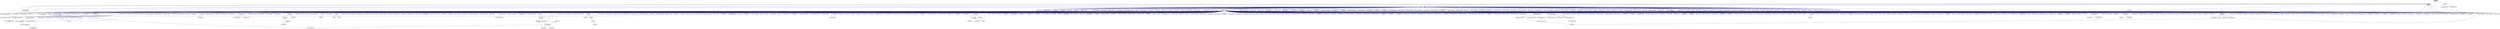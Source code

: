 digraph "event.hpp"
{
  edge [fontname="Helvetica",fontsize="10",labelfontname="Helvetica",labelfontsize="10"];
  node [fontname="Helvetica",fontsize="10",shape=record];
  Node94 [label="event.hpp",height=0.2,width=0.4,color="black", fillcolor="grey75", style="filled", fontcolor="black"];
  Node94 -> Node95 [dir="back",color="midnightblue",fontsize="10",style="solid",fontname="Helvetica"];
  Node95 [label="local_lcos.hpp",height=0.2,width=0.4,color="black", fillcolor="white", style="filled",URL="$db/d67/local__lcos_8hpp.html"];
  Node95 -> Node96 [dir="back",color="midnightblue",fontsize="10",style="solid",fontname="Helvetica"];
  Node96 [label="template_function_accumulator.hpp",height=0.2,width=0.4,color="black", fillcolor="white", style="filled",URL="$d7/da6/server_2template__function__accumulator_8hpp.html"];
  Node96 -> Node97 [dir="back",color="midnightblue",fontsize="10",style="solid",fontname="Helvetica"];
  Node97 [label="template_function_accumulator.cpp",height=0.2,width=0.4,color="black", fillcolor="white", style="filled",URL="$d5/d02/template__function__accumulator_8cpp.html"];
  Node96 -> Node98 [dir="back",color="midnightblue",fontsize="10",style="solid",fontname="Helvetica"];
  Node98 [label="template_function_accumulator.hpp",height=0.2,width=0.4,color="black", fillcolor="white", style="filled",URL="$d3/de9/template__function__accumulator_8hpp.html"];
  Node98 -> Node99 [dir="back",color="midnightblue",fontsize="10",style="solid",fontname="Helvetica"];
  Node99 [label="template_function_accumulator\l_client.cpp",height=0.2,width=0.4,color="black", fillcolor="white", style="filled",URL="$d0/dc6/template__function__accumulator__client_8cpp.html"];
  Node95 -> Node100 [dir="back",color="midnightblue",fontsize="10",style="solid",fontname="Helvetica"];
  Node100 [label="allgather_and_gate.hpp",height=0.2,width=0.4,color="black", fillcolor="white", style="filled",URL="$d9/dbb/allgather__and__gate_8hpp.html"];
  Node100 -> Node101 [dir="back",color="midnightblue",fontsize="10",style="solid",fontname="Helvetica"];
  Node101 [label="allgather_module.cpp",height=0.2,width=0.4,color="black", fillcolor="white", style="filled",URL="$df/de4/allgather__module_8cpp.html"];
  Node100 -> Node102 [dir="back",color="midnightblue",fontsize="10",style="solid",fontname="Helvetica"];
  Node102 [label="allgather_and_gate.cpp",height=0.2,width=0.4,color="black", fillcolor="white", style="filled",URL="$d1/d56/allgather__and__gate_8cpp.html"];
  Node100 -> Node103 [dir="back",color="midnightblue",fontsize="10",style="solid",fontname="Helvetica"];
  Node103 [label="ag_client.cpp",height=0.2,width=0.4,color="black", fillcolor="white", style="filled",URL="$d4/d5d/ag__client_8cpp.html"];
  Node95 -> Node104 [dir="back",color="midnightblue",fontsize="10",style="solid",fontname="Helvetica"];
  Node104 [label="simple_central_tuplespace.hpp",height=0.2,width=0.4,color="black", fillcolor="white", style="filled",URL="$db/d69/server_2simple__central__tuplespace_8hpp.html"];
  Node104 -> Node105 [dir="back",color="midnightblue",fontsize="10",style="solid",fontname="Helvetica"];
  Node105 [label="simple_central_tuplespace.cpp",height=0.2,width=0.4,color="black", fillcolor="white", style="filled",URL="$d3/dec/simple__central__tuplespace_8cpp.html"];
  Node104 -> Node106 [dir="back",color="midnightblue",fontsize="10",style="solid",fontname="Helvetica"];
  Node106 [label="simple_central_tuplespace.hpp",height=0.2,width=0.4,color="black", fillcolor="white", style="filled",URL="$d0/d4b/stubs_2simple__central__tuplespace_8hpp.html"];
  Node106 -> Node107 [dir="back",color="midnightblue",fontsize="10",style="solid",fontname="Helvetica"];
  Node107 [label="simple_central_tuplespace.hpp",height=0.2,width=0.4,color="black", fillcolor="white", style="filled",URL="$d5/ddd/simple__central__tuplespace_8hpp.html"];
  Node107 -> Node108 [dir="back",color="midnightblue",fontsize="10",style="solid",fontname="Helvetica"];
  Node108 [label="simple_central_tuplespace\l_client.cpp",height=0.2,width=0.4,color="black", fillcolor="white", style="filled",URL="$d1/d7b/simple__central__tuplespace__client_8cpp.html"];
  Node95 -> Node109 [dir="back",color="midnightblue",fontsize="10",style="solid",fontname="Helvetica"];
  Node109 [label="lcos.hpp",height=0.2,width=0.4,color="black", fillcolor="white", style="filled",URL="$d5/deb/lcos_8hpp.html"];
  Node109 -> Node102 [dir="back",color="midnightblue",fontsize="10",style="solid",fontname="Helvetica"];
  Node109 -> Node110 [dir="back",color="midnightblue",fontsize="10",style="solid",fontname="Helvetica"];
  Node110 [label="apex_balance.cpp",height=0.2,width=0.4,color="black", fillcolor="white", style="filled",URL="$d4/d8e/apex__balance_8cpp.html"];
  Node109 -> Node111 [dir="back",color="midnightblue",fontsize="10",style="solid",fontname="Helvetica"];
  Node111 [label="apex_policy_engine\l_active_thread_count.cpp",height=0.2,width=0.4,color="black", fillcolor="white", style="filled",URL="$d5/d01/apex__policy__engine__active__thread__count_8cpp.html"];
  Node109 -> Node112 [dir="back",color="midnightblue",fontsize="10",style="solid",fontname="Helvetica"];
  Node112 [label="apex_policy_engine\l_events.cpp",height=0.2,width=0.4,color="black", fillcolor="white", style="filled",URL="$df/d0f/apex__policy__engine__events_8cpp.html"];
  Node109 -> Node113 [dir="back",color="midnightblue",fontsize="10",style="solid",fontname="Helvetica"];
  Node113 [label="apex_policy_engine\l_periodic.cpp",height=0.2,width=0.4,color="black", fillcolor="white", style="filled",URL="$d5/d7b/apex__policy__engine__periodic_8cpp.html"];
  Node109 -> Node114 [dir="back",color="midnightblue",fontsize="10",style="solid",fontname="Helvetica"];
  Node114 [label="heartbeat.cpp",height=0.2,width=0.4,color="black", fillcolor="white", style="filled",URL="$d8/d98/heartbeat_8cpp.html"];
  Node109 -> Node115 [dir="back",color="midnightblue",fontsize="10",style="solid",fontname="Helvetica"];
  Node115 [label="hello_world_component.hpp",height=0.2,width=0.4,color="black", fillcolor="white", style="filled",URL="$df/df0/hello__world__component_8hpp.html"];
  Node115 -> Node116 [dir="back",color="midnightblue",fontsize="10",style="solid",fontname="Helvetica"];
  Node116 [label="hello_world_client.cpp",height=0.2,width=0.4,color="black", fillcolor="white", style="filled",URL="$d5/da6/hello__world__client_8cpp.html"];
  Node115 -> Node117 [dir="back",color="midnightblue",fontsize="10",style="solid",fontname="Helvetica"];
  Node117 [label="hello_world_component.cpp",height=0.2,width=0.4,color="black", fillcolor="white", style="filled",URL="$d8/daa/hello__world__component_8cpp.html"];
  Node109 -> Node118 [dir="back",color="midnightblue",fontsize="10",style="solid",fontname="Helvetica"];
  Node118 [label="row.hpp",height=0.2,width=0.4,color="black", fillcolor="white", style="filled",URL="$dc/d69/row_8hpp.html"];
  Node118 -> Node119 [dir="back",color="midnightblue",fontsize="10",style="solid",fontname="Helvetica"];
  Node119 [label="grid.hpp",height=0.2,width=0.4,color="red", fillcolor="white", style="filled",URL="$dc/d8a/grid_8hpp.html"];
  Node119 -> Node120 [dir="back",color="midnightblue",fontsize="10",style="solid",fontname="Helvetica"];
  Node120 [label="jacobi.cpp",height=0.2,width=0.4,color="black", fillcolor="white", style="filled",URL="$d2/d27/jacobi_8cpp.html"];
  Node119 -> Node121 [dir="back",color="midnightblue",fontsize="10",style="solid",fontname="Helvetica"];
  Node121 [label="solver.hpp",height=0.2,width=0.4,color="red", fillcolor="white", style="filled",URL="$db/d9a/server_2solver_8hpp.html"];
  Node121 -> Node123 [dir="back",color="midnightblue",fontsize="10",style="solid",fontname="Helvetica"];
  Node123 [label="solver.cpp",height=0.2,width=0.4,color="black", fillcolor="white", style="filled",URL="$d6/d94/solver_8cpp.html"];
  Node119 -> Node124 [dir="back",color="midnightblue",fontsize="10",style="solid",fontname="Helvetica"];
  Node124 [label="grid.cpp",height=0.2,width=0.4,color="black", fillcolor="white", style="filled",URL="$d6/d1b/jacobi__component_2grid_8cpp.html"];
  Node118 -> Node125 [dir="back",color="midnightblue",fontsize="10",style="solid",fontname="Helvetica"];
  Node125 [label="stencil_iterator.hpp",height=0.2,width=0.4,color="black", fillcolor="white", style="filled",URL="$dc/d5c/server_2stencil__iterator_8hpp.html"];
  Node125 -> Node121 [dir="back",color="midnightblue",fontsize="10",style="solid",fontname="Helvetica"];
  Node125 -> Node126 [dir="back",color="midnightblue",fontsize="10",style="solid",fontname="Helvetica"];
  Node126 [label="stencil_iterator.cpp",height=0.2,width=0.4,color="black", fillcolor="white", style="filled",URL="$d6/de1/server_2stencil__iterator_8cpp.html"];
  Node125 -> Node127 [dir="back",color="midnightblue",fontsize="10",style="solid",fontname="Helvetica"];
  Node127 [label="stencil_iterator.cpp",height=0.2,width=0.4,color="black", fillcolor="white", style="filled",URL="$d7/d71/stencil__iterator_8cpp.html"];
  Node118 -> Node124 [dir="back",color="midnightblue",fontsize="10",style="solid",fontname="Helvetica"];
  Node109 -> Node128 [dir="back",color="midnightblue",fontsize="10",style="solid",fontname="Helvetica"];
  Node128 [label="stencil_iterator.hpp",height=0.2,width=0.4,color="black", fillcolor="white", style="filled",URL="$d4/dc8/stencil__iterator_8hpp.html"];
  Node128 -> Node121 [dir="back",color="midnightblue",fontsize="10",style="solid",fontname="Helvetica"];
  Node128 -> Node125 [dir="back",color="midnightblue",fontsize="10",style="solid",fontname="Helvetica"];
  Node128 -> Node127 [dir="back",color="midnightblue",fontsize="10",style="solid",fontname="Helvetica"];
  Node109 -> Node125 [dir="back",color="midnightblue",fontsize="10",style="solid",fontname="Helvetica"];
  Node109 -> Node129 [dir="back",color="midnightblue",fontsize="10",style="solid",fontname="Helvetica"];
  Node129 [label="jacobi_hpx.cpp",height=0.2,width=0.4,color="black", fillcolor="white", style="filled",URL="$d8/d72/jacobi__hpx_8cpp.html"];
  Node109 -> Node130 [dir="back",color="midnightblue",fontsize="10",style="solid",fontname="Helvetica"];
  Node130 [label="jacobi_nonuniform_hpx.cpp",height=0.2,width=0.4,color="black", fillcolor="white", style="filled",URL="$de/d56/jacobi__nonuniform__hpx_8cpp.html"];
  Node109 -> Node131 [dir="back",color="midnightblue",fontsize="10",style="solid",fontname="Helvetica"];
  Node131 [label="enumerate_threads.cpp",height=0.2,width=0.4,color="black", fillcolor="white", style="filled",URL="$d3/dd4/enumerate__threads_8cpp.html"];
  Node109 -> Node132 [dir="back",color="midnightblue",fontsize="10",style="solid",fontname="Helvetica"];
  Node132 [label="fibonacci_await.cpp",height=0.2,width=0.4,color="black", fillcolor="white", style="filled",URL="$dc/d1c/fibonacci__await_8cpp.html"];
  Node109 -> Node133 [dir="back",color="midnightblue",fontsize="10",style="solid",fontname="Helvetica"];
  Node133 [label="fibonacci_dataflow.cpp",height=0.2,width=0.4,color="black", fillcolor="white", style="filled",URL="$df/d3d/fibonacci__dataflow_8cpp.html"];
  Node109 -> Node134 [dir="back",color="midnightblue",fontsize="10",style="solid",fontname="Helvetica"];
  Node134 [label="fibonacci_futures.cpp",height=0.2,width=0.4,color="black", fillcolor="white", style="filled",URL="$d6/de3/fibonacci__futures_8cpp.html"];
  Node109 -> Node135 [dir="back",color="midnightblue",fontsize="10",style="solid",fontname="Helvetica"];
  Node135 [label="fibonacci_futures_distributed.cpp",height=0.2,width=0.4,color="black", fillcolor="white", style="filled",URL="$d1/dc9/fibonacci__futures__distributed_8cpp.html"];
  Node109 -> Node136 [dir="back",color="midnightblue",fontsize="10",style="solid",fontname="Helvetica"];
  Node136 [label="fractals.cpp",height=0.2,width=0.4,color="black", fillcolor="white", style="filled",URL="$d8/d58/fractals_8cpp.html"];
  Node109 -> Node137 [dir="back",color="midnightblue",fontsize="10",style="solid",fontname="Helvetica"];
  Node137 [label="fractals_executor.cpp",height=0.2,width=0.4,color="black", fillcolor="white", style="filled",URL="$d9/da9/fractals__executor_8cpp.html"];
  Node109 -> Node138 [dir="back",color="midnightblue",fontsize="10",style="solid",fontname="Helvetica"];
  Node138 [label="fractals_struct.cpp",height=0.2,width=0.4,color="black", fillcolor="white", style="filled",URL="$d8/d2f/fractals__struct_8cpp.html"];
  Node109 -> Node139 [dir="back",color="midnightblue",fontsize="10",style="solid",fontname="Helvetica"];
  Node139 [label="hello_world.cpp",height=0.2,width=0.4,color="black", fillcolor="white", style="filled",URL="$d0/d67/hello__world_8cpp.html"];
  Node109 -> Node140 [dir="back",color="midnightblue",fontsize="10",style="solid",fontname="Helvetica"];
  Node140 [label="latch_local.cpp",height=0.2,width=0.4,color="black", fillcolor="white", style="filled",URL="$dd/dd3/latch__local_8cpp.html"];
  Node109 -> Node141 [dir="back",color="midnightblue",fontsize="10",style="solid",fontname="Helvetica"];
  Node141 [label="latch_remote.cpp",height=0.2,width=0.4,color="black", fillcolor="white", style="filled",URL="$df/d59/latch__remote_8cpp.html"];
  Node109 -> Node142 [dir="back",color="midnightblue",fontsize="10",style="solid",fontname="Helvetica"];
  Node142 [label="local_channel.cpp",height=0.2,width=0.4,color="black", fillcolor="white", style="filled",URL="$d0/d3e/local__channel_8cpp.html"];
  Node109 -> Node143 [dir="back",color="midnightblue",fontsize="10",style="solid",fontname="Helvetica"];
  Node143 [label="pingpong.cpp",height=0.2,width=0.4,color="black", fillcolor="white", style="filled",URL="$dd/d4d/pingpong_8cpp.html"];
  Node109 -> Node144 [dir="back",color="midnightblue",fontsize="10",style="solid",fontname="Helvetica"];
  Node144 [label="shared_mutex.cpp",height=0.2,width=0.4,color="black", fillcolor="white", style="filled",URL="$da/d0b/shared__mutex_8cpp.html"];
  Node109 -> Node145 [dir="back",color="midnightblue",fontsize="10",style="solid",fontname="Helvetica"];
  Node145 [label="wait_composition.cpp",height=0.2,width=0.4,color="black", fillcolor="white", style="filled",URL="$d6/d13/wait__composition_8cpp.html"];
  Node109 -> Node146 [dir="back",color="midnightblue",fontsize="10",style="solid",fontname="Helvetica"];
  Node146 [label="sheneos_compare.cpp",height=0.2,width=0.4,color="black", fillcolor="white", style="filled",URL="$dc/d11/sheneos__compare_8cpp.html"];
  Node109 -> Node147 [dir="back",color="midnightblue",fontsize="10",style="solid",fontname="Helvetica"];
  Node147 [label="spell_check_file.cpp",height=0.2,width=0.4,color="black", fillcolor="white", style="filled",URL="$df/df7/spell__check__file_8cpp.html"];
  Node109 -> Node148 [dir="back",color="midnightblue",fontsize="10",style="solid",fontname="Helvetica"];
  Node148 [label="spell_check_simple.cpp",height=0.2,width=0.4,color="black", fillcolor="white", style="filled",URL="$dd/d54/spell__check__simple_8cpp.html"];
  Node109 -> Node108 [dir="back",color="midnightblue",fontsize="10",style="solid",fontname="Helvetica"];
  Node109 -> Node149 [dir="back",color="midnightblue",fontsize="10",style="solid",fontname="Helvetica"];
  Node149 [label="hpx.hpp",height=0.2,width=0.4,color="red", fillcolor="white", style="filled",URL="$d0/daa/hpx_8hpp.html"];
  Node149 -> Node150 [dir="back",color="midnightblue",fontsize="10",style="solid",fontname="Helvetica"];
  Node150 [label="1d_stencil_1.cpp",height=0.2,width=0.4,color="black", fillcolor="white", style="filled",URL="$d2/db1/1d__stencil__1_8cpp.html"];
  Node149 -> Node151 [dir="back",color="midnightblue",fontsize="10",style="solid",fontname="Helvetica"];
  Node151 [label="1d_stencil_2.cpp",height=0.2,width=0.4,color="black", fillcolor="white", style="filled",URL="$d3/dd1/1d__stencil__2_8cpp.html"];
  Node149 -> Node152 [dir="back",color="midnightblue",fontsize="10",style="solid",fontname="Helvetica"];
  Node152 [label="1d_stencil_3.cpp",height=0.2,width=0.4,color="black", fillcolor="white", style="filled",URL="$db/d19/1d__stencil__3_8cpp.html"];
  Node149 -> Node153 [dir="back",color="midnightblue",fontsize="10",style="solid",fontname="Helvetica"];
  Node153 [label="1d_stencil_4.cpp",height=0.2,width=0.4,color="black", fillcolor="white", style="filled",URL="$d1/d7d/1d__stencil__4_8cpp.html"];
  Node149 -> Node154 [dir="back",color="midnightblue",fontsize="10",style="solid",fontname="Helvetica"];
  Node154 [label="1d_stencil_4_parallel.cpp",height=0.2,width=0.4,color="black", fillcolor="white", style="filled",URL="$d6/d05/1d__stencil__4__parallel_8cpp.html"];
  Node149 -> Node155 [dir="back",color="midnightblue",fontsize="10",style="solid",fontname="Helvetica"];
  Node155 [label="1d_stencil_4_repart.cpp",height=0.2,width=0.4,color="black", fillcolor="white", style="filled",URL="$d0/d6b/1d__stencil__4__repart_8cpp.html"];
  Node149 -> Node156 [dir="back",color="midnightblue",fontsize="10",style="solid",fontname="Helvetica"];
  Node156 [label="1d_stencil_4_throttle.cpp",height=0.2,width=0.4,color="black", fillcolor="white", style="filled",URL="$d6/de5/1d__stencil__4__throttle_8cpp.html"];
  Node149 -> Node157 [dir="back",color="midnightblue",fontsize="10",style="solid",fontname="Helvetica"];
  Node157 [label="1d_stencil_5.cpp",height=0.2,width=0.4,color="black", fillcolor="white", style="filled",URL="$d7/d2a/1d__stencil__5_8cpp.html"];
  Node149 -> Node158 [dir="back",color="midnightblue",fontsize="10",style="solid",fontname="Helvetica"];
  Node158 [label="1d_stencil_6.cpp",height=0.2,width=0.4,color="black", fillcolor="white", style="filled",URL="$db/de7/1d__stencil__6_8cpp.html"];
  Node149 -> Node159 [dir="back",color="midnightblue",fontsize="10",style="solid",fontname="Helvetica"];
  Node159 [label="1d_stencil_7.cpp",height=0.2,width=0.4,color="black", fillcolor="white", style="filled",URL="$d4/d5a/1d__stencil__7_8cpp.html"];
  Node149 -> Node160 [dir="back",color="midnightblue",fontsize="10",style="solid",fontname="Helvetica"];
  Node160 [label="1d_stencil_8.cpp",height=0.2,width=0.4,color="black", fillcolor="white", style="filled",URL="$df/de0/1d__stencil__8_8cpp.html"];
  Node149 -> Node161 [dir="back",color="midnightblue",fontsize="10",style="solid",fontname="Helvetica"];
  Node161 [label="accumulator.cpp",height=0.2,width=0.4,color="black", fillcolor="white", style="filled",URL="$d1/d81/accumulator_8cpp.html"];
  Node149 -> Node162 [dir="back",color="midnightblue",fontsize="10",style="solid",fontname="Helvetica"];
  Node162 [label="accumulator.hpp",height=0.2,width=0.4,color="red", fillcolor="white", style="filled",URL="$d4/d9d/server_2accumulator_8hpp.html"];
  Node162 -> Node161 [dir="back",color="midnightblue",fontsize="10",style="solid",fontname="Helvetica"];
  Node149 -> Node96 [dir="back",color="midnightblue",fontsize="10",style="solid",fontname="Helvetica"];
  Node149 -> Node165 [dir="back",color="midnightblue",fontsize="10",style="solid",fontname="Helvetica"];
  Node165 [label="template_accumulator.cpp",height=0.2,width=0.4,color="black", fillcolor="white", style="filled",URL="$d0/d4a/template__accumulator_8cpp.html"];
  Node149 -> Node97 [dir="back",color="midnightblue",fontsize="10",style="solid",fontname="Helvetica"];
  Node149 -> Node98 [dir="back",color="midnightblue",fontsize="10",style="solid",fontname="Helvetica"];
  Node149 -> Node101 [dir="back",color="midnightblue",fontsize="10",style="solid",fontname="Helvetica"];
  Node149 -> Node166 [dir="back",color="midnightblue",fontsize="10",style="solid",fontname="Helvetica"];
  Node166 [label="allgather.cpp",height=0.2,width=0.4,color="black", fillcolor="white", style="filled",URL="$d7/d06/allgather_8cpp.html"];
  Node149 -> Node102 [dir="back",color="midnightblue",fontsize="10",style="solid",fontname="Helvetica"];
  Node149 -> Node103 [dir="back",color="midnightblue",fontsize="10",style="solid",fontname="Helvetica"];
  Node149 -> Node167 [dir="back",color="midnightblue",fontsize="10",style="solid",fontname="Helvetica"];
  Node167 [label="hpx_thread_phase.cpp",height=0.2,width=0.4,color="black", fillcolor="white", style="filled",URL="$d5/dca/hpx__thread__phase_8cpp.html"];
  Node149 -> Node168 [dir="back",color="midnightblue",fontsize="10",style="solid",fontname="Helvetica"];
  Node168 [label="os_thread_num.cpp",height=0.2,width=0.4,color="black", fillcolor="white", style="filled",URL="$d2/dfb/os__thread__num_8cpp.html"];
  Node149 -> Node169 [dir="back",color="midnightblue",fontsize="10",style="solid",fontname="Helvetica"];
  Node169 [label="cancelable_action.cpp",height=0.2,width=0.4,color="black", fillcolor="white", style="filled",URL="$d5/d0c/cancelable__action_8cpp.html"];
  Node149 -> Node170 [dir="back",color="midnightblue",fontsize="10",style="solid",fontname="Helvetica"];
  Node170 [label="cancelable_action.hpp",height=0.2,width=0.4,color="black", fillcolor="white", style="filled",URL="$d5/d4d/server_2cancelable__action_8hpp.html"];
  Node170 -> Node169 [dir="back",color="midnightblue",fontsize="10",style="solid",fontname="Helvetica"];
  Node170 -> Node171 [dir="back",color="midnightblue",fontsize="10",style="solid",fontname="Helvetica"];
  Node171 [label="cancelable_action.hpp",height=0.2,width=0.4,color="red", fillcolor="white", style="filled",URL="$d0/da3/stubs_2cancelable__action_8hpp.html"];
  Node149 -> Node171 [dir="back",color="midnightblue",fontsize="10",style="solid",fontname="Helvetica"];
  Node149 -> Node173 [dir="back",color="midnightblue",fontsize="10",style="solid",fontname="Helvetica"];
  Node173 [label="cancelable_action_client.cpp",height=0.2,width=0.4,color="black", fillcolor="white", style="filled",URL="$d1/db8/cancelable__action__client_8cpp.html"];
  Node149 -> Node174 [dir="back",color="midnightblue",fontsize="10",style="solid",fontname="Helvetica"];
  Node174 [label="cublas_matmul.cpp",height=0.2,width=0.4,color="black", fillcolor="white", style="filled",URL="$dd/d84/cublas__matmul_8cpp.html"];
  Node149 -> Node175 [dir="back",color="midnightblue",fontsize="10",style="solid",fontname="Helvetica"];
  Node175 [label="win_perf_counters.cpp",height=0.2,width=0.4,color="black", fillcolor="white", style="filled",URL="$d8/d11/win__perf__counters_8cpp.html"];
  Node149 -> Node176 [dir="back",color="midnightblue",fontsize="10",style="solid",fontname="Helvetica"];
  Node176 [label="win_perf_counters.hpp",height=0.2,width=0.4,color="black", fillcolor="white", style="filled",URL="$d5/da7/win__perf__counters_8hpp.html"];
  Node149 -> Node115 [dir="back",color="midnightblue",fontsize="10",style="solid",fontname="Helvetica"];
  Node149 -> Node177 [dir="back",color="midnightblue",fontsize="10",style="solid",fontname="Helvetica"];
  Node177 [label="interpolate1d.cpp",height=0.2,width=0.4,color="black", fillcolor="white", style="filled",URL="$d0/d05/interpolate1d_8cpp.html"];
  Node149 -> Node178 [dir="back",color="midnightblue",fontsize="10",style="solid",fontname="Helvetica"];
  Node178 [label="partition.hpp",height=0.2,width=0.4,color="black", fillcolor="white", style="filled",URL="$d0/d7a/examples_2interpolate1d_2interpolate1d_2partition_8hpp.html"];
  Node178 -> Node177 [dir="back",color="midnightblue",fontsize="10",style="solid",fontname="Helvetica"];
  Node178 -> Node179 [dir="back",color="midnightblue",fontsize="10",style="solid",fontname="Helvetica"];
  Node179 [label="interpolate1d.hpp",height=0.2,width=0.4,color="red", fillcolor="white", style="filled",URL="$d4/dc7/interpolate1d_8hpp.html"];
  Node179 -> Node177 [dir="back",color="midnightblue",fontsize="10",style="solid",fontname="Helvetica"];
  Node149 -> Node181 [dir="back",color="midnightblue",fontsize="10",style="solid",fontname="Helvetica"];
  Node181 [label="partition.hpp",height=0.2,width=0.4,color="black", fillcolor="white", style="filled",URL="$d0/dff/examples_2interpolate1d_2interpolate1d_2server_2partition_8hpp.html"];
  Node181 -> Node178 [dir="back",color="midnightblue",fontsize="10",style="solid",fontname="Helvetica"];
  Node181 -> Node182 [dir="back",color="midnightblue",fontsize="10",style="solid",fontname="Helvetica"];
  Node182 [label="partition.cpp",height=0.2,width=0.4,color="black", fillcolor="white", style="filled",URL="$d0/d4f/examples_2interpolate1d_2interpolate1d_2server_2partition_8cpp.html"];
  Node149 -> Node179 [dir="back",color="midnightblue",fontsize="10",style="solid",fontname="Helvetica"];
  Node149 -> Node183 [dir="back",color="midnightblue",fontsize="10",style="solid",fontname="Helvetica"];
  Node183 [label="read_values.cpp",height=0.2,width=0.4,color="black", fillcolor="white", style="filled",URL="$d0/d8c/interpolate1d_2interpolate1d_2read__values_8cpp.html"];
  Node149 -> Node182 [dir="back",color="midnightblue",fontsize="10",style="solid",fontname="Helvetica"];
  Node149 -> Node120 [dir="back",color="midnightblue",fontsize="10",style="solid",fontname="Helvetica"];
  Node149 -> Node124 [dir="back",color="midnightblue",fontsize="10",style="solid",fontname="Helvetica"];
  Node149 -> Node184 [dir="back",color="midnightblue",fontsize="10",style="solid",fontname="Helvetica"];
  Node184 [label="row.cpp",height=0.2,width=0.4,color="black", fillcolor="white", style="filled",URL="$d3/d86/server_2row_8cpp.html"];
  Node149 -> Node123 [dir="back",color="midnightblue",fontsize="10",style="solid",fontname="Helvetica"];
  Node149 -> Node126 [dir="back",color="midnightblue",fontsize="10",style="solid",fontname="Helvetica"];
  Node149 -> Node127 [dir="back",color="midnightblue",fontsize="10",style="solid",fontname="Helvetica"];
  Node149 -> Node185 [dir="back",color="midnightblue",fontsize="10",style="solid",fontname="Helvetica"];
  Node185 [label="jacobi.cpp",height=0.2,width=0.4,color="black", fillcolor="white", style="filled",URL="$d3/d44/smp_2jacobi_8cpp.html"];
  Node149 -> Node129 [dir="back",color="midnightblue",fontsize="10",style="solid",fontname="Helvetica"];
  Node149 -> Node186 [dir="back",color="midnightblue",fontsize="10",style="solid",fontname="Helvetica"];
  Node186 [label="jacobi_nonuniform.cpp",height=0.2,width=0.4,color="black", fillcolor="white", style="filled",URL="$dd/ddc/jacobi__nonuniform_8cpp.html"];
  Node149 -> Node130 [dir="back",color="midnightblue",fontsize="10",style="solid",fontname="Helvetica"];
  Node149 -> Node187 [dir="back",color="midnightblue",fontsize="10",style="solid",fontname="Helvetica"];
  Node187 [label="nqueen.cpp",height=0.2,width=0.4,color="black", fillcolor="white", style="filled",URL="$db/dca/nqueen_8cpp.html"];
  Node149 -> Node188 [dir="back",color="midnightblue",fontsize="10",style="solid",fontname="Helvetica"];
  Node188 [label="nqueen.hpp",height=0.2,width=0.4,color="red", fillcolor="white", style="filled",URL="$de/d58/server_2nqueen_8hpp.html"];
  Node188 -> Node187 [dir="back",color="midnightblue",fontsize="10",style="solid",fontname="Helvetica"];
  Node149 -> Node191 [dir="back",color="midnightblue",fontsize="10",style="solid",fontname="Helvetica"];
  Node191 [label="nqueen_client.cpp",height=0.2,width=0.4,color="black", fillcolor="white", style="filled",URL="$d3/d5e/nqueen__client_8cpp.html"];
  Node149 -> Node192 [dir="back",color="midnightblue",fontsize="10",style="solid",fontname="Helvetica"];
  Node192 [label="sine.cpp",height=0.2,width=0.4,color="black", fillcolor="white", style="filled",URL="$d3/d0d/server_2sine_8cpp.html"];
  Node149 -> Node193 [dir="back",color="midnightblue",fontsize="10",style="solid",fontname="Helvetica"];
  Node193 [label="sine.hpp",height=0.2,width=0.4,color="black", fillcolor="white", style="filled",URL="$d8/dac/sine_8hpp.html"];
  Node193 -> Node192 [dir="back",color="midnightblue",fontsize="10",style="solid",fontname="Helvetica"];
  Node193 -> Node194 [dir="back",color="midnightblue",fontsize="10",style="solid",fontname="Helvetica"];
  Node194 [label="sine.cpp",height=0.2,width=0.4,color="black", fillcolor="white", style="filled",URL="$d5/dd8/sine_8cpp.html"];
  Node149 -> Node194 [dir="back",color="midnightblue",fontsize="10",style="solid",fontname="Helvetica"];
  Node149 -> Node195 [dir="back",color="midnightblue",fontsize="10",style="solid",fontname="Helvetica"];
  Node195 [label="sine_client.cpp",height=0.2,width=0.4,color="black", fillcolor="white", style="filled",URL="$db/d62/sine__client_8cpp.html"];
  Node149 -> Node196 [dir="back",color="midnightblue",fontsize="10",style="solid",fontname="Helvetica"];
  Node196 [label="qt.cpp",height=0.2,width=0.4,color="black", fillcolor="white", style="filled",URL="$df/d90/qt_8cpp.html"];
  Node149 -> Node197 [dir="back",color="midnightblue",fontsize="10",style="solid",fontname="Helvetica"];
  Node197 [label="queue_client.cpp",height=0.2,width=0.4,color="black", fillcolor="white", style="filled",URL="$d7/d96/queue__client_8cpp.html"];
  Node149 -> Node198 [dir="back",color="midnightblue",fontsize="10",style="solid",fontname="Helvetica"];
  Node198 [label="customize_async.cpp",height=0.2,width=0.4,color="black", fillcolor="white", style="filled",URL="$d0/d82/customize__async_8cpp.html"];
  Node149 -> Node199 [dir="back",color="midnightblue",fontsize="10",style="solid",fontname="Helvetica"];
  Node199 [label="data_actions.cpp",height=0.2,width=0.4,color="black", fillcolor="white", style="filled",URL="$dc/d68/data__actions_8cpp.html"];
  Node149 -> Node200 [dir="back",color="midnightblue",fontsize="10",style="solid",fontname="Helvetica"];
  Node200 [label="error_handling.cpp",height=0.2,width=0.4,color="black", fillcolor="white", style="filled",URL="$d9/d96/error__handling_8cpp.html"];
  Node149 -> Node201 [dir="back",color="midnightblue",fontsize="10",style="solid",fontname="Helvetica"];
  Node201 [label="event_synchronization.cpp",height=0.2,width=0.4,color="black", fillcolor="white", style="filled",URL="$d0/d35/event__synchronization_8cpp.html"];
  Node149 -> Node202 [dir="back",color="midnightblue",fontsize="10",style="solid",fontname="Helvetica"];
  Node202 [label="factorial.cpp",height=0.2,width=0.4,color="black", fillcolor="white", style="filled",URL="$d9/d00/factorial_8cpp.html"];
  Node149 -> Node203 [dir="back",color="midnightblue",fontsize="10",style="solid",fontname="Helvetica"];
  Node203 [label="file_serialization.cpp",height=0.2,width=0.4,color="black", fillcolor="white", style="filled",URL="$de/d58/file__serialization_8cpp.html"];
  Node149 -> Node204 [dir="back",color="midnightblue",fontsize="10",style="solid",fontname="Helvetica"];
  Node204 [label="init_globally.cpp",height=0.2,width=0.4,color="black", fillcolor="white", style="filled",URL="$d6/dad/init__globally_8cpp.html"];
  Node149 -> Node205 [dir="back",color="midnightblue",fontsize="10",style="solid",fontname="Helvetica"];
  Node205 [label="interest_calculator.cpp",height=0.2,width=0.4,color="black", fillcolor="white", style="filled",URL="$d2/d86/interest__calculator_8cpp.html"];
  Node149 -> Node206 [dir="back",color="midnightblue",fontsize="10",style="solid",fontname="Helvetica"];
  Node206 [label="non_atomic_rma.cpp",height=0.2,width=0.4,color="black", fillcolor="white", style="filled",URL="$d7/d8b/non__atomic__rma_8cpp.html"];
  Node149 -> Node207 [dir="back",color="midnightblue",fontsize="10",style="solid",fontname="Helvetica"];
  Node207 [label="partitioned_vector\l_spmd_foreach.cpp",height=0.2,width=0.4,color="black", fillcolor="white", style="filled",URL="$db/d7c/partitioned__vector__spmd__foreach_8cpp.html"];
  Node149 -> Node208 [dir="back",color="midnightblue",fontsize="10",style="solid",fontname="Helvetica"];
  Node208 [label="pipeline1.cpp",height=0.2,width=0.4,color="black", fillcolor="white", style="filled",URL="$d5/d77/pipeline1_8cpp.html"];
  Node149 -> Node209 [dir="back",color="midnightblue",fontsize="10",style="solid",fontname="Helvetica"];
  Node209 [label="quicksort.cpp",height=0.2,width=0.4,color="black", fillcolor="white", style="filled",URL="$d3/d1e/quicksort_8cpp.html"];
  Node149 -> Node210 [dir="back",color="midnightblue",fontsize="10",style="solid",fontname="Helvetica"];
  Node210 [label="receive_buffer.cpp",height=0.2,width=0.4,color="black", fillcolor="white", style="filled",URL="$d7/d10/receive__buffer_8cpp.html"];
  Node149 -> Node211 [dir="back",color="midnightblue",fontsize="10",style="solid",fontname="Helvetica"];
  Node211 [label="safe_object.cpp",height=0.2,width=0.4,color="black", fillcolor="white", style="filled",URL="$dd/d52/safe__object_8cpp.html"];
  Node149 -> Node212 [dir="back",color="midnightblue",fontsize="10",style="solid",fontname="Helvetica"];
  Node212 [label="sort_by_key_demo.cpp",height=0.2,width=0.4,color="black", fillcolor="white", style="filled",URL="$da/d20/sort__by__key__demo_8cpp.html"];
  Node149 -> Node213 [dir="back",color="midnightblue",fontsize="10",style="solid",fontname="Helvetica"];
  Node213 [label="timed_wake.cpp",height=0.2,width=0.4,color="black", fillcolor="white", style="filled",URL="$d8/df9/timed__wake_8cpp.html"];
  Node149 -> Node214 [dir="back",color="midnightblue",fontsize="10",style="solid",fontname="Helvetica"];
  Node214 [label="vector_counting_dotproduct.cpp",height=0.2,width=0.4,color="black", fillcolor="white", style="filled",URL="$df/de9/vector__counting__dotproduct_8cpp.html"];
  Node149 -> Node215 [dir="back",color="midnightblue",fontsize="10",style="solid",fontname="Helvetica"];
  Node215 [label="vector_zip_dotproduct.cpp",height=0.2,width=0.4,color="black", fillcolor="white", style="filled",URL="$dc/d18/vector__zip__dotproduct_8cpp.html"];
  Node149 -> Node216 [dir="back",color="midnightblue",fontsize="10",style="solid",fontname="Helvetica"];
  Node216 [label="zerocopy_rdma.cpp",height=0.2,width=0.4,color="black", fillcolor="white", style="filled",URL="$d1/dad/zerocopy__rdma_8cpp.html"];
  Node149 -> Node217 [dir="back",color="midnightblue",fontsize="10",style="solid",fontname="Helvetica"];
  Node217 [label="random_mem_access.cpp",height=0.2,width=0.4,color="black", fillcolor="white", style="filled",URL="$d1/d51/random__mem__access_8cpp.html"];
  Node149 -> Node218 [dir="back",color="midnightblue",fontsize="10",style="solid",fontname="Helvetica"];
  Node218 [label="random_mem_access.hpp",height=0.2,width=0.4,color="red", fillcolor="white", style="filled",URL="$d0/d19/server_2random__mem__access_8hpp.html"];
  Node218 -> Node217 [dir="back",color="midnightblue",fontsize="10",style="solid",fontname="Helvetica"];
  Node149 -> Node221 [dir="back",color="midnightblue",fontsize="10",style="solid",fontname="Helvetica"];
  Node221 [label="random_mem_access_client.cpp",height=0.2,width=0.4,color="black", fillcolor="white", style="filled",URL="$df/d1b/random__mem__access__client_8cpp.html"];
  Node149 -> Node222 [dir="back",color="midnightblue",fontsize="10",style="solid",fontname="Helvetica"];
  Node222 [label="oversubscribing_resource\l_partitioner.cpp",height=0.2,width=0.4,color="black", fillcolor="white", style="filled",URL="$dd/dee/oversubscribing__resource__partitioner_8cpp.html"];
  Node149 -> Node223 [dir="back",color="midnightblue",fontsize="10",style="solid",fontname="Helvetica"];
  Node223 [label="simple_resource_partitioner.cpp",height=0.2,width=0.4,color="black", fillcolor="white", style="filled",URL="$d5/df9/simple__resource__partitioner_8cpp.html"];
  Node149 -> Node224 [dir="back",color="midnightblue",fontsize="10",style="solid",fontname="Helvetica"];
  Node224 [label="dimension.hpp",height=0.2,width=0.4,color="red", fillcolor="white", style="filled",URL="$d6/d39/sheneos_2sheneos_2dimension_8hpp.html"];
  Node224 -> Node230 [dir="back",color="midnightblue",fontsize="10",style="solid",fontname="Helvetica"];
  Node230 [label="partition3d.hpp",height=0.2,width=0.4,color="black", fillcolor="white", style="filled",URL="$dd/dbf/server_2partition3d_8hpp.html"];
  Node230 -> Node231 [dir="back",color="midnightblue",fontsize="10",style="solid",fontname="Helvetica"];
  Node231 [label="partition3d.hpp",height=0.2,width=0.4,color="black", fillcolor="white", style="filled",URL="$d1/d50/partition3d_8hpp.html"];
  Node231 -> Node227 [dir="back",color="midnightblue",fontsize="10",style="solid",fontname="Helvetica"];
  Node227 [label="interpolator.cpp",height=0.2,width=0.4,color="black", fillcolor="white", style="filled",URL="$d5/d02/interpolator_8cpp.html"];
  Node231 -> Node232 [dir="back",color="midnightblue",fontsize="10",style="solid",fontname="Helvetica"];
  Node232 [label="interpolator.hpp",height=0.2,width=0.4,color="red", fillcolor="white", style="filled",URL="$dc/d3b/interpolator_8hpp.html"];
  Node232 -> Node227 [dir="back",color="midnightblue",fontsize="10",style="solid",fontname="Helvetica"];
  Node232 -> Node146 [dir="back",color="midnightblue",fontsize="10",style="solid",fontname="Helvetica"];
  Node232 -> Node234 [dir="back",color="midnightblue",fontsize="10",style="solid",fontname="Helvetica"];
  Node234 [label="sheneos_test.cpp",height=0.2,width=0.4,color="black", fillcolor="white", style="filled",URL="$d4/d6e/sheneos__test_8cpp.html"];
  Node230 -> Node229 [dir="back",color="midnightblue",fontsize="10",style="solid",fontname="Helvetica"];
  Node229 [label="partition3d.cpp",height=0.2,width=0.4,color="black", fillcolor="white", style="filled",URL="$de/d70/partition3d_8cpp.html"];
  Node149 -> Node227 [dir="back",color="midnightblue",fontsize="10",style="solid",fontname="Helvetica"];
  Node149 -> Node231 [dir="back",color="midnightblue",fontsize="10",style="solid",fontname="Helvetica"];
  Node149 -> Node230 [dir="back",color="midnightblue",fontsize="10",style="solid",fontname="Helvetica"];
  Node149 -> Node232 [dir="back",color="midnightblue",fontsize="10",style="solid",fontname="Helvetica"];
  Node149 -> Node235 [dir="back",color="midnightblue",fontsize="10",style="solid",fontname="Helvetica"];
  Node235 [label="configuration.hpp",height=0.2,width=0.4,color="red", fillcolor="white", style="filled",URL="$dc/d0a/configuration_8hpp.html"];
  Node235 -> Node232 [dir="back",color="midnightblue",fontsize="10",style="solid",fontname="Helvetica"];
  Node149 -> Node228 [dir="back",color="midnightblue",fontsize="10",style="solid",fontname="Helvetica"];
  Node228 [label="read_values.cpp",height=0.2,width=0.4,color="black", fillcolor="white", style="filled",URL="$d7/da4/sheneos_2sheneos_2read__values_8cpp.html"];
  Node149 -> Node229 [dir="back",color="midnightblue",fontsize="10",style="solid",fontname="Helvetica"];
  Node149 -> Node234 [dir="back",color="midnightblue",fontsize="10",style="solid",fontname="Helvetica"];
  Node149 -> Node237 [dir="back",color="midnightblue",fontsize="10",style="solid",fontname="Helvetica"];
  Node237 [label="startup_shutdown.cpp",height=0.2,width=0.4,color="black", fillcolor="white", style="filled",URL="$d3/dfc/server_2startup__shutdown_8cpp.html"];
  Node149 -> Node238 [dir="back",color="midnightblue",fontsize="10",style="solid",fontname="Helvetica"];
  Node238 [label="startup_shutdown.cpp",height=0.2,width=0.4,color="black", fillcolor="white", style="filled",URL="$d0/ddb/startup__shutdown_8cpp.html"];
  Node149 -> Node239 [dir="back",color="midnightblue",fontsize="10",style="solid",fontname="Helvetica"];
  Node239 [label="spin.cpp",height=0.2,width=0.4,color="black", fillcolor="white", style="filled",URL="$d7/df2/spin_8cpp.html"];
  Node149 -> Node240 [dir="back",color="midnightblue",fontsize="10",style="solid",fontname="Helvetica"];
  Node240 [label="throttle.cpp",height=0.2,width=0.4,color="black", fillcolor="white", style="filled",URL="$de/d56/server_2throttle_8cpp.html"];
  Node149 -> Node241 [dir="back",color="midnightblue",fontsize="10",style="solid",fontname="Helvetica"];
  Node241 [label="throttle.hpp",height=0.2,width=0.4,color="black", fillcolor="white", style="filled",URL="$db/dc9/server_2throttle_8hpp.html"];
  Node241 -> Node240 [dir="back",color="midnightblue",fontsize="10",style="solid",fontname="Helvetica"];
  Node241 -> Node242 [dir="back",color="midnightblue",fontsize="10",style="solid",fontname="Helvetica"];
  Node242 [label="throttle.hpp",height=0.2,width=0.4,color="black", fillcolor="white", style="filled",URL="$d5/dec/stubs_2throttle_8hpp.html"];
  Node242 -> Node243 [dir="back",color="midnightblue",fontsize="10",style="solid",fontname="Helvetica"];
  Node243 [label="throttle.hpp",height=0.2,width=0.4,color="red", fillcolor="white", style="filled",URL="$d2/d2e/throttle_8hpp.html"];
  Node243 -> Node244 [dir="back",color="midnightblue",fontsize="10",style="solid",fontname="Helvetica"];
  Node244 [label="throttle.cpp",height=0.2,width=0.4,color="black", fillcolor="white", style="filled",URL="$db/d02/throttle_8cpp.html"];
  Node149 -> Node242 [dir="back",color="midnightblue",fontsize="10",style="solid",fontname="Helvetica"];
  Node149 -> Node244 [dir="back",color="midnightblue",fontsize="10",style="solid",fontname="Helvetica"];
  Node149 -> Node243 [dir="back",color="midnightblue",fontsize="10",style="solid",fontname="Helvetica"];
  Node149 -> Node246 [dir="back",color="midnightblue",fontsize="10",style="solid",fontname="Helvetica"];
  Node246 [label="transpose_await.cpp",height=0.2,width=0.4,color="black", fillcolor="white", style="filled",URL="$de/d68/transpose__await_8cpp.html"];
  Node149 -> Node247 [dir="back",color="midnightblue",fontsize="10",style="solid",fontname="Helvetica"];
  Node247 [label="transpose_block.cpp",height=0.2,width=0.4,color="black", fillcolor="white", style="filled",URL="$d0/de1/transpose__block_8cpp.html"];
  Node149 -> Node248 [dir="back",color="midnightblue",fontsize="10",style="solid",fontname="Helvetica"];
  Node248 [label="transpose_block_numa.cpp",height=0.2,width=0.4,color="black", fillcolor="white", style="filled",URL="$dd/d3b/transpose__block__numa_8cpp.html"];
  Node149 -> Node249 [dir="back",color="midnightblue",fontsize="10",style="solid",fontname="Helvetica"];
  Node249 [label="transpose_serial.cpp",height=0.2,width=0.4,color="black", fillcolor="white", style="filled",URL="$db/d74/transpose__serial_8cpp.html"];
  Node149 -> Node250 [dir="back",color="midnightblue",fontsize="10",style="solid",fontname="Helvetica"];
  Node250 [label="transpose_serial_block.cpp",height=0.2,width=0.4,color="black", fillcolor="white", style="filled",URL="$d8/daa/transpose__serial__block_8cpp.html"];
  Node149 -> Node251 [dir="back",color="midnightblue",fontsize="10",style="solid",fontname="Helvetica"];
  Node251 [label="transpose_serial_vector.cpp",height=0.2,width=0.4,color="black", fillcolor="white", style="filled",URL="$d4/d04/transpose__serial__vector_8cpp.html"];
  Node149 -> Node252 [dir="back",color="midnightblue",fontsize="10",style="solid",fontname="Helvetica"];
  Node252 [label="transpose_smp.cpp",height=0.2,width=0.4,color="black", fillcolor="white", style="filled",URL="$d2/d99/transpose__smp_8cpp.html"];
  Node149 -> Node253 [dir="back",color="midnightblue",fontsize="10",style="solid",fontname="Helvetica"];
  Node253 [label="transpose_smp_block.cpp",height=0.2,width=0.4,color="black", fillcolor="white", style="filled",URL="$da/d4d/transpose__smp__block_8cpp.html"];
  Node149 -> Node104 [dir="back",color="midnightblue",fontsize="10",style="solid",fontname="Helvetica"];
  Node149 -> Node254 [dir="back",color="midnightblue",fontsize="10",style="solid",fontname="Helvetica"];
  Node254 [label="tuples_warehouse.hpp",height=0.2,width=0.4,color="black", fillcolor="white", style="filled",URL="$da/de6/tuples__warehouse_8hpp.html"];
  Node254 -> Node104 [dir="back",color="midnightblue",fontsize="10",style="solid",fontname="Helvetica"];
  Node149 -> Node105 [dir="back",color="midnightblue",fontsize="10",style="solid",fontname="Helvetica"];
  Node149 -> Node255 [dir="back",color="midnightblue",fontsize="10",style="solid",fontname="Helvetica"];
  Node255 [label="hpx_runtime.cpp",height=0.2,width=0.4,color="black", fillcolor="white", style="filled",URL="$d7/d1e/hpx__runtime_8cpp.html"];
  Node149 -> Node256 [dir="back",color="midnightblue",fontsize="10",style="solid",fontname="Helvetica"];
  Node256 [label="synchronize.cpp",height=0.2,width=0.4,color="black", fillcolor="white", style="filled",URL="$da/da2/synchronize_8cpp.html"];
  Node149 -> Node257 [dir="back",color="midnightblue",fontsize="10",style="solid",fontname="Helvetica"];
  Node257 [label="agas_cache_timings.cpp",height=0.2,width=0.4,color="black", fillcolor="white", style="filled",URL="$dd/d37/agas__cache__timings_8cpp.html"];
  Node149 -> Node258 [dir="back",color="midnightblue",fontsize="10",style="solid",fontname="Helvetica"];
  Node258 [label="async_overheads.cpp",height=0.2,width=0.4,color="black", fillcolor="white", style="filled",URL="$de/da6/async__overheads_8cpp.html"];
  Node149 -> Node259 [dir="back",color="midnightblue",fontsize="10",style="solid",fontname="Helvetica"];
  Node259 [label="coroutines_call_overhead.cpp",height=0.2,width=0.4,color="black", fillcolor="white", style="filled",URL="$da/d1e/coroutines__call__overhead_8cpp.html"];
  Node149 -> Node260 [dir="back",color="midnightblue",fontsize="10",style="solid",fontname="Helvetica"];
  Node260 [label="foreach_scaling.cpp",height=0.2,width=0.4,color="black", fillcolor="white", style="filled",URL="$d4/d94/foreach__scaling_8cpp.html"];
  Node149 -> Node261 [dir="back",color="midnightblue",fontsize="10",style="solid",fontname="Helvetica"];
  Node261 [label="function_object_wrapper\l_overhead.cpp",height=0.2,width=0.4,color="black", fillcolor="white", style="filled",URL="$d5/d6f/function__object__wrapper__overhead_8cpp.html"];
  Node149 -> Node262 [dir="back",color="midnightblue",fontsize="10",style="solid",fontname="Helvetica"];
  Node262 [label="hpx_homogeneous_timed\l_task_spawn_executors.cpp",height=0.2,width=0.4,color="black", fillcolor="white", style="filled",URL="$d1/d3b/hpx__homogeneous__timed__task__spawn__executors_8cpp.html"];
  Node149 -> Node263 [dir="back",color="midnightblue",fontsize="10",style="solid",fontname="Helvetica"];
  Node263 [label="htts2_hpx.cpp",height=0.2,width=0.4,color="black", fillcolor="white", style="filled",URL="$d2/daf/htts2__hpx_8cpp.html"];
  Node149 -> Node264 [dir="back",color="midnightblue",fontsize="10",style="solid",fontname="Helvetica"];
  Node264 [label="partitioned_vector\l_foreach.cpp",height=0.2,width=0.4,color="black", fillcolor="white", style="filled",URL="$df/d5f/partitioned__vector__foreach_8cpp.html"];
  Node149 -> Node265 [dir="back",color="midnightblue",fontsize="10",style="solid",fontname="Helvetica"];
  Node265 [label="serialization_overhead.cpp",height=0.2,width=0.4,color="black", fillcolor="white", style="filled",URL="$d3/df8/serialization__overhead_8cpp.html"];
  Node149 -> Node266 [dir="back",color="midnightblue",fontsize="10",style="solid",fontname="Helvetica"];
  Node266 [label="sizeof.cpp",height=0.2,width=0.4,color="black", fillcolor="white", style="filled",URL="$d3/d0f/sizeof_8cpp.html"];
  Node149 -> Node267 [dir="back",color="midnightblue",fontsize="10",style="solid",fontname="Helvetica"];
  Node267 [label="skynet.cpp",height=0.2,width=0.4,color="black", fillcolor="white", style="filled",URL="$d0/dc3/skynet_8cpp.html"];
  Node149 -> Node268 [dir="back",color="midnightblue",fontsize="10",style="solid",fontname="Helvetica"];
  Node268 [label="stencil3_iterators.cpp",height=0.2,width=0.4,color="black", fillcolor="white", style="filled",URL="$db/d9e/stencil3__iterators_8cpp.html"];
  Node149 -> Node269 [dir="back",color="midnightblue",fontsize="10",style="solid",fontname="Helvetica"];
  Node269 [label="stream.cpp",height=0.2,width=0.4,color="black", fillcolor="white", style="filled",URL="$da/d5f/stream_8cpp.html"];
  Node149 -> Node270 [dir="back",color="midnightblue",fontsize="10",style="solid",fontname="Helvetica"];
  Node270 [label="timed_task_spawn.cpp",height=0.2,width=0.4,color="black", fillcolor="white", style="filled",URL="$df/de1/timed__task__spawn_8cpp.html"];
  Node149 -> Node271 [dir="back",color="midnightblue",fontsize="10",style="solid",fontname="Helvetica"];
  Node271 [label="transform_reduce_binary\l_scaling.cpp",height=0.2,width=0.4,color="black", fillcolor="white", style="filled",URL="$d1/dae/transform__reduce__binary__scaling_8cpp.html"];
  Node149 -> Node272 [dir="back",color="midnightblue",fontsize="10",style="solid",fontname="Helvetica"];
  Node272 [label="transform_reduce_scaling.cpp",height=0.2,width=0.4,color="black", fillcolor="white", style="filled",URL="$db/d2a/transform__reduce__scaling_8cpp.html"];
  Node149 -> Node273 [dir="back",color="midnightblue",fontsize="10",style="solid",fontname="Helvetica"];
  Node273 [label="minmax_element_performance.cpp",height=0.2,width=0.4,color="black", fillcolor="white", style="filled",URL="$d9/d93/minmax__element__performance_8cpp.html"];
  Node149 -> Node274 [dir="back",color="midnightblue",fontsize="10",style="solid",fontname="Helvetica"];
  Node274 [label="barrier_performance.cpp",height=0.2,width=0.4,color="black", fillcolor="white", style="filled",URL="$d6/d6c/barrier__performance_8cpp.html"];
  Node149 -> Node275 [dir="back",color="midnightblue",fontsize="10",style="solid",fontname="Helvetica"];
  Node275 [label="network_storage.cpp",height=0.2,width=0.4,color="black", fillcolor="white", style="filled",URL="$db/daa/network__storage_8cpp.html"];
  Node149 -> Node276 [dir="back",color="midnightblue",fontsize="10",style="solid",fontname="Helvetica"];
  Node276 [label="simple_profiler.hpp",height=0.2,width=0.4,color="black", fillcolor="white", style="filled",URL="$d8/d02/simple__profiler_8hpp.html"];
  Node276 -> Node275 [dir="back",color="midnightblue",fontsize="10",style="solid",fontname="Helvetica"];
  Node149 -> Node277 [dir="back",color="midnightblue",fontsize="10",style="solid",fontname="Helvetica"];
  Node277 [label="osu_bcast.cpp",height=0.2,width=0.4,color="black", fillcolor="white", style="filled",URL="$d3/dca/osu__bcast_8cpp.html"];
  Node149 -> Node278 [dir="back",color="midnightblue",fontsize="10",style="solid",fontname="Helvetica"];
  Node278 [label="osu_bibw.cpp",height=0.2,width=0.4,color="black", fillcolor="white", style="filled",URL="$d2/d04/osu__bibw_8cpp.html"];
  Node149 -> Node279 [dir="back",color="midnightblue",fontsize="10",style="solid",fontname="Helvetica"];
  Node279 [label="osu_bw.cpp",height=0.2,width=0.4,color="black", fillcolor="white", style="filled",URL="$d4/d20/osu__bw_8cpp.html"];
  Node149 -> Node280 [dir="back",color="midnightblue",fontsize="10",style="solid",fontname="Helvetica"];
  Node280 [label="osu_latency.cpp",height=0.2,width=0.4,color="black", fillcolor="white", style="filled",URL="$df/d58/osu__latency_8cpp.html"];
  Node149 -> Node281 [dir="back",color="midnightblue",fontsize="10",style="solid",fontname="Helvetica"];
  Node281 [label="osu_multi_lat.cpp",height=0.2,width=0.4,color="black", fillcolor="white", style="filled",URL="$d7/d91/osu__multi__lat_8cpp.html"];
  Node149 -> Node282 [dir="back",color="midnightblue",fontsize="10",style="solid",fontname="Helvetica"];
  Node282 [label="osu_scatter.cpp",height=0.2,width=0.4,color="black", fillcolor="white", style="filled",URL="$d4/d4c/osu__scatter_8cpp.html"];
  Node149 -> Node283 [dir="back",color="midnightblue",fontsize="10",style="solid",fontname="Helvetica"];
  Node283 [label="pingpong_performance.cpp",height=0.2,width=0.4,color="black", fillcolor="white", style="filled",URL="$de/d03/pingpong__performance_8cpp.html"];
  Node149 -> Node284 [dir="back",color="midnightblue",fontsize="10",style="solid",fontname="Helvetica"];
  Node284 [label="benchmark_is_heap.cpp",height=0.2,width=0.4,color="black", fillcolor="white", style="filled",URL="$da/d4f/benchmark__is__heap_8cpp.html"];
  Node149 -> Node285 [dir="back",color="midnightblue",fontsize="10",style="solid",fontname="Helvetica"];
  Node285 [label="benchmark_is_heap_until.cpp",height=0.2,width=0.4,color="black", fillcolor="white", style="filled",URL="$dc/df5/benchmark__is__heap__until_8cpp.html"];
  Node149 -> Node286 [dir="back",color="midnightblue",fontsize="10",style="solid",fontname="Helvetica"];
  Node286 [label="benchmark_merge.cpp",height=0.2,width=0.4,color="black", fillcolor="white", style="filled",URL="$dd/d49/benchmark__merge_8cpp.html"];
  Node149 -> Node287 [dir="back",color="midnightblue",fontsize="10",style="solid",fontname="Helvetica"];
  Node287 [label="benchmark_partition.cpp",height=0.2,width=0.4,color="black", fillcolor="white", style="filled",URL="$d9/d88/benchmark__partition_8cpp.html"];
  Node149 -> Node288 [dir="back",color="midnightblue",fontsize="10",style="solid",fontname="Helvetica"];
  Node288 [label="benchmark_partition\l_copy.cpp",height=0.2,width=0.4,color="black", fillcolor="white", style="filled",URL="$d3/d0e/benchmark__partition__copy_8cpp.html"];
  Node149 -> Node289 [dir="back",color="midnightblue",fontsize="10",style="solid",fontname="Helvetica"];
  Node289 [label="benchmark_unique_copy.cpp",height=0.2,width=0.4,color="black", fillcolor="white", style="filled",URL="$d9/d53/benchmark__unique__copy_8cpp.html"];
  Node149 -> Node290 [dir="back",color="midnightblue",fontsize="10",style="solid",fontname="Helvetica"];
  Node290 [label="action_move_semantics.cpp",height=0.2,width=0.4,color="black", fillcolor="white", style="filled",URL="$d4/db3/action__move__semantics_8cpp.html"];
  Node149 -> Node291 [dir="back",color="midnightblue",fontsize="10",style="solid",fontname="Helvetica"];
  Node291 [label="movable_objects.cpp",height=0.2,width=0.4,color="black", fillcolor="white", style="filled",URL="$d8/d65/movable__objects_8cpp.html"];
  Node149 -> Node292 [dir="back",color="midnightblue",fontsize="10",style="solid",fontname="Helvetica"];
  Node292 [label="duplicate_id_registration\l_1596.cpp",height=0.2,width=0.4,color="black", fillcolor="white", style="filled",URL="$db/d8d/duplicate__id__registration__1596_8cpp.html"];
  Node149 -> Node293 [dir="back",color="midnightblue",fontsize="10",style="solid",fontname="Helvetica"];
  Node293 [label="pass_by_value_id_type\l_action.cpp",height=0.2,width=0.4,color="black", fillcolor="white", style="filled",URL="$d0/de6/pass__by__value__id__type__action_8cpp.html"];
  Node149 -> Node294 [dir="back",color="midnightblue",fontsize="10",style="solid",fontname="Helvetica"];
  Node294 [label="register_with_basename\l_1804.cpp",height=0.2,width=0.4,color="black", fillcolor="white", style="filled",URL="$db/d95/register__with__basename__1804_8cpp.html"];
  Node149 -> Node295 [dir="back",color="midnightblue",fontsize="10",style="solid",fontname="Helvetica"];
  Node295 [label="send_gid_keep_component\l_1624.cpp",height=0.2,width=0.4,color="black", fillcolor="white", style="filled",URL="$d9/d49/send__gid__keep__component__1624_8cpp.html"];
  Node149 -> Node296 [dir="back",color="midnightblue",fontsize="10",style="solid",fontname="Helvetica"];
  Node296 [label="algorithms.cc",height=0.2,width=0.4,color="black", fillcolor="white", style="filled",URL="$d5/d1b/algorithms_8cc.html"];
  Node149 -> Node297 [dir="back",color="midnightblue",fontsize="10",style="solid",fontname="Helvetica"];
  Node297 [label="matrix_hpx.hh",height=0.2,width=0.4,color="black", fillcolor="white", style="filled",URL="$d5/d89/matrix__hpx_8hh.html"];
  Node297 -> Node298 [dir="back",color="midnightblue",fontsize="10",style="solid",fontname="Helvetica"];
  Node298 [label="block_matrix.hh",height=0.2,width=0.4,color="red", fillcolor="white", style="filled",URL="$dc/de8/block__matrix_8hh.html"];
  Node298 -> Node296 [dir="back",color="midnightblue",fontsize="10",style="solid",fontname="Helvetica"];
  Node298 -> Node302 [dir="back",color="midnightblue",fontsize="10",style="solid",fontname="Helvetica"];
  Node302 [label="block_matrix.cc",height=0.2,width=0.4,color="black", fillcolor="white", style="filled",URL="$de/d88/block__matrix_8cc.html"];
  Node298 -> Node301 [dir="back",color="midnightblue",fontsize="10",style="solid",fontname="Helvetica"];
  Node301 [label="tests.cc",height=0.2,width=0.4,color="black", fillcolor="white", style="filled",URL="$d6/d96/tests_8cc.html"];
  Node297 -> Node296 [dir="back",color="midnightblue",fontsize="10",style="solid",fontname="Helvetica"];
  Node297 -> Node300 [dir="back",color="midnightblue",fontsize="10",style="solid",fontname="Helvetica"];
  Node300 [label="matrix_hpx.cc",height=0.2,width=0.4,color="black", fillcolor="white", style="filled",URL="$d7/d32/matrix__hpx_8cc.html"];
  Node149 -> Node298 [dir="back",color="midnightblue",fontsize="10",style="solid",fontname="Helvetica"];
  Node149 -> Node302 [dir="back",color="midnightblue",fontsize="10",style="solid",fontname="Helvetica"];
  Node149 -> Node303 [dir="back",color="midnightblue",fontsize="10",style="solid",fontname="Helvetica"];
  Node303 [label="main.cc",height=0.2,width=0.4,color="black", fillcolor="white", style="filled",URL="$d9/d0f/main_8cc.html"];
  Node149 -> Node304 [dir="back",color="midnightblue",fontsize="10",style="solid",fontname="Helvetica"];
  Node304 [label="matrix.cc",height=0.2,width=0.4,color="black", fillcolor="white", style="filled",URL="$d7/dea/matrix_8cc.html"];
  Node149 -> Node300 [dir="back",color="midnightblue",fontsize="10",style="solid",fontname="Helvetica"];
  Node149 -> Node301 [dir="back",color="midnightblue",fontsize="10",style="solid",fontname="Helvetica"];
  Node149 -> Node305 [dir="back",color="midnightblue",fontsize="10",style="solid",fontname="Helvetica"];
  Node305 [label="client_1950.cpp",height=0.2,width=0.4,color="black", fillcolor="white", style="filled",URL="$d0/d79/client__1950_8cpp.html"];
  Node149 -> Node306 [dir="back",color="midnightblue",fontsize="10",style="solid",fontname="Helvetica"];
  Node306 [label="commandline_options\l_1437.cpp",height=0.2,width=0.4,color="black", fillcolor="white", style="filled",URL="$d5/dbd/commandline__options__1437_8cpp.html"];
  Node149 -> Node307 [dir="back",color="midnightblue",fontsize="10",style="solid",fontname="Helvetica"];
  Node307 [label="moveonly_constructor\l_arguments_1405.cpp",height=0.2,width=0.4,color="black", fillcolor="white", style="filled",URL="$d3/dcf/moveonly__constructor__arguments__1405_8cpp.html"];
  Node149 -> Node308 [dir="back",color="midnightblue",fontsize="10",style="solid",fontname="Helvetica"];
  Node308 [label="partitioned_vector\l_2201.cpp",height=0.2,width=0.4,color="black", fillcolor="white", style="filled",URL="$dc/d39/partitioned__vector__2201_8cpp.html"];
  Node149 -> Node309 [dir="back",color="midnightblue",fontsize="10",style="solid",fontname="Helvetica"];
  Node309 [label="dynamic_counters_loaded\l_1508.cpp",height=0.2,width=0.4,color="black", fillcolor="white", style="filled",URL="$db/d58/dynamic__counters__loaded__1508_8cpp.html"];
  Node149 -> Node310 [dir="back",color="midnightblue",fontsize="10",style="solid",fontname="Helvetica"];
  Node310 [label="id_type_ref_counting\l_1032.cpp",height=0.2,width=0.4,color="black", fillcolor="white", style="filled",URL="$d8/dfd/id__type__ref__counting__1032_8cpp.html"];
  Node149 -> Node311 [dir="back",color="midnightblue",fontsize="10",style="solid",fontname="Helvetica"];
  Node311 [label="lost_output_2236.cpp",height=0.2,width=0.4,color="black", fillcolor="white", style="filled",URL="$db/dd0/lost__output__2236_8cpp.html"];
  Node149 -> Node312 [dir="back",color="midnightblue",fontsize="10",style="solid",fontname="Helvetica"];
  Node312 [label="no_output_1173.cpp",height=0.2,width=0.4,color="black", fillcolor="white", style="filled",URL="$de/d67/no__output__1173_8cpp.html"];
  Node149 -> Node313 [dir="back",color="midnightblue",fontsize="10",style="solid",fontname="Helvetica"];
  Node313 [label="after_588.cpp",height=0.2,width=0.4,color="black", fillcolor="white", style="filled",URL="$dc/dc0/after__588_8cpp.html"];
  Node149 -> Node314 [dir="back",color="midnightblue",fontsize="10",style="solid",fontname="Helvetica"];
  Node314 [label="async_callback_with\l_bound_callback.cpp",height=0.2,width=0.4,color="black", fillcolor="white", style="filled",URL="$d2/dae/async__callback__with__bound__callback_8cpp.html"];
  Node149 -> Node315 [dir="back",color="midnightblue",fontsize="10",style="solid",fontname="Helvetica"];
  Node315 [label="async_unwrap_1037.cpp",height=0.2,width=0.4,color="black", fillcolor="white", style="filled",URL="$d4/d13/async__unwrap__1037_8cpp.html"];
  Node149 -> Node316 [dir="back",color="midnightblue",fontsize="10",style="solid",fontname="Helvetica"];
  Node316 [label="barrier_hang.cpp",height=0.2,width=0.4,color="black", fillcolor="white", style="filled",URL="$dd/d8b/barrier__hang_8cpp.html"];
  Node149 -> Node317 [dir="back",color="midnightblue",fontsize="10",style="solid",fontname="Helvetica"];
  Node317 [label="call_promise_get_gid\l_more_than_once.cpp",height=0.2,width=0.4,color="black", fillcolor="white", style="filled",URL="$d4/dd8/call__promise__get__gid__more__than__once_8cpp.html"];
  Node149 -> Node318 [dir="back",color="midnightblue",fontsize="10",style="solid",fontname="Helvetica"];
  Node318 [label="channel_register_as\l_2722.cpp",height=0.2,width=0.4,color="black", fillcolor="white", style="filled",URL="$d4/d98/channel__register__as__2722_8cpp.html"];
  Node149 -> Node319 [dir="back",color="midnightblue",fontsize="10",style="solid",fontname="Helvetica"];
  Node319 [label="dataflow_action_2008.cpp",height=0.2,width=0.4,color="black", fillcolor="white", style="filled",URL="$da/dad/dataflow__action__2008_8cpp.html"];
  Node149 -> Node320 [dir="back",color="midnightblue",fontsize="10",style="solid",fontname="Helvetica"];
  Node320 [label="dataflow_const_functor\l_773.cpp",height=0.2,width=0.4,color="black", fillcolor="white", style="filled",URL="$d3/df2/dataflow__const__functor__773_8cpp.html"];
  Node149 -> Node321 [dir="back",color="midnightblue",fontsize="10",style="solid",fontname="Helvetica"];
  Node321 [label="dataflow_future_swap.cpp",height=0.2,width=0.4,color="black", fillcolor="white", style="filled",URL="$dc/d8c/dataflow__future__swap_8cpp.html"];
  Node149 -> Node322 [dir="back",color="midnightblue",fontsize="10",style="solid",fontname="Helvetica"];
  Node322 [label="dataflow_future_swap2.cpp",height=0.2,width=0.4,color="black", fillcolor="white", style="filled",URL="$d1/db3/dataflow__future__swap2_8cpp.html"];
  Node149 -> Node323 [dir="back",color="midnightblue",fontsize="10",style="solid",fontname="Helvetica"];
  Node323 [label="dataflow_launch_775.cpp",height=0.2,width=0.4,color="black", fillcolor="white", style="filled",URL="$d7/d0d/dataflow__launch__775_8cpp.html"];
  Node149 -> Node324 [dir="back",color="midnightblue",fontsize="10",style="solid",fontname="Helvetica"];
  Node324 [label="dataflow_recursion\l_1613.cpp",height=0.2,width=0.4,color="black", fillcolor="white", style="filled",URL="$d0/d1f/dataflow__recursion__1613_8cpp.html"];
  Node149 -> Node325 [dir="back",color="midnightblue",fontsize="10",style="solid",fontname="Helvetica"];
  Node325 [label="dataflow_using_774.cpp",height=0.2,width=0.4,color="black", fillcolor="white", style="filled",URL="$d7/dfa/dataflow__using__774_8cpp.html"];
  Node149 -> Node326 [dir="back",color="midnightblue",fontsize="10",style="solid",fontname="Helvetica"];
  Node326 [label="exception_from_continuation\l_1613.cpp",height=0.2,width=0.4,color="black", fillcolor="white", style="filled",URL="$db/d28/exception__from__continuation__1613_8cpp.html"];
  Node149 -> Node327 [dir="back",color="midnightblue",fontsize="10",style="solid",fontname="Helvetica"];
  Node327 [label="fail_future_2667.cpp",height=0.2,width=0.4,color="black", fillcolor="white", style="filled",URL="$db/d7e/fail__future__2667_8cpp.html"];
  Node149 -> Node328 [dir="back",color="midnightblue",fontsize="10",style="solid",fontname="Helvetica"];
  Node328 [label="future_2667.cpp",height=0.2,width=0.4,color="black", fillcolor="white", style="filled",URL="$d2/dfd/future__2667_8cpp.html"];
  Node149 -> Node329 [dir="back",color="midnightblue",fontsize="10",style="solid",fontname="Helvetica"];
  Node329 [label="future_790.cpp",height=0.2,width=0.4,color="black", fillcolor="white", style="filled",URL="$de/d3d/future__790_8cpp.html"];
  Node149 -> Node330 [dir="back",color="midnightblue",fontsize="10",style="solid",fontname="Helvetica"];
  Node330 [label="future_unwrap_1182.cpp",height=0.2,width=0.4,color="black", fillcolor="white", style="filled",URL="$df/d7a/future__unwrap__1182_8cpp.html"];
  Node149 -> Node331 [dir="back",color="midnightblue",fontsize="10",style="solid",fontname="Helvetica"];
  Node331 [label="future_unwrap_878.cpp",height=0.2,width=0.4,color="black", fillcolor="white", style="filled",URL="$d9/ddf/future__unwrap__878_8cpp.html"];
  Node149 -> Node332 [dir="back",color="midnightblue",fontsize="10",style="solid",fontname="Helvetica"];
  Node332 [label="ignore_while_locked\l_1485.cpp",height=0.2,width=0.4,color="black", fillcolor="white", style="filled",URL="$db/d24/ignore__while__locked__1485_8cpp.html"];
  Node149 -> Node333 [dir="back",color="midnightblue",fontsize="10",style="solid",fontname="Helvetica"];
  Node333 [label="lifetime_588.cpp",height=0.2,width=0.4,color="black", fillcolor="white", style="filled",URL="$d7/dca/lifetime__588_8cpp.html"];
  Node149 -> Node334 [dir="back",color="midnightblue",fontsize="10",style="solid",fontname="Helvetica"];
  Node334 [label="lifetime_588_1.cpp",height=0.2,width=0.4,color="black", fillcolor="white", style="filled",URL="$de/d75/lifetime__588__1_8cpp.html"];
  Node149 -> Node335 [dir="back",color="midnightblue",fontsize="10",style="solid",fontname="Helvetica"];
  Node335 [label="multiple_gather_ops\l_2001.cpp",height=0.2,width=0.4,color="black", fillcolor="white", style="filled",URL="$d3/d95/multiple__gather__ops__2001_8cpp.html"];
  Node149 -> Node336 [dir="back",color="midnightblue",fontsize="10",style="solid",fontname="Helvetica"];
  Node336 [label="promise_1620.cpp",height=0.2,width=0.4,color="black", fillcolor="white", style="filled",URL="$d2/d67/promise__1620_8cpp.html"];
  Node149 -> Node337 [dir="back",color="midnightblue",fontsize="10",style="solid",fontname="Helvetica"];
  Node337 [label="promise_leak_996.cpp",height=0.2,width=0.4,color="black", fillcolor="white", style="filled",URL="$d0/d7e/promise__leak__996_8cpp.html"];
  Node149 -> Node338 [dir="back",color="midnightblue",fontsize="10",style="solid",fontname="Helvetica"];
  Node338 [label="receive_buffer_1733.cpp",height=0.2,width=0.4,color="black", fillcolor="white", style="filled",URL="$d1/d0e/receive__buffer__1733_8cpp.html"];
  Node149 -> Node339 [dir="back",color="midnightblue",fontsize="10",style="solid",fontname="Helvetica"];
  Node339 [label="safely_destroy_promise\l_1481.cpp",height=0.2,width=0.4,color="black", fillcolor="white", style="filled",URL="$dd/d62/safely__destroy__promise__1481_8cpp.html"];
  Node149 -> Node340 [dir="back",color="midnightblue",fontsize="10",style="solid",fontname="Helvetica"];
  Node340 [label="set_hpx_limit_798.cpp",height=0.2,width=0.4,color="black", fillcolor="white", style="filled",URL="$d2/dfb/set__hpx__limit__798_8cpp.html"];
  Node149 -> Node341 [dir="back",color="midnightblue",fontsize="10",style="solid",fontname="Helvetica"];
  Node341 [label="shared_mutex_1702.cpp",height=0.2,width=0.4,color="black", fillcolor="white", style="filled",URL="$d2/d66/shared__mutex__1702_8cpp.html"];
  Node149 -> Node342 [dir="back",color="midnightblue",fontsize="10",style="solid",fontname="Helvetica"];
  Node342 [label="shared_stated_leaked\l_1211.cpp",height=0.2,width=0.4,color="black", fillcolor="white", style="filled",URL="$dc/dce/shared__stated__leaked__1211_8cpp.html"];
  Node149 -> Node343 [dir="back",color="midnightblue",fontsize="10",style="solid",fontname="Helvetica"];
  Node343 [label="split_future_2246.cpp",height=0.2,width=0.4,color="black", fillcolor="white", style="filled",URL="$db/d2b/split__future__2246_8cpp.html"];
  Node149 -> Node344 [dir="back",color="midnightblue",fontsize="10",style="solid",fontname="Helvetica"];
  Node344 [label="wait_all_hang_1946.cpp",height=0.2,width=0.4,color="black", fillcolor="white", style="filled",URL="$d5/d69/wait__all__hang__1946_8cpp.html"];
  Node149 -> Node345 [dir="back",color="midnightblue",fontsize="10",style="solid",fontname="Helvetica"];
  Node345 [label="wait_for_1751.cpp",height=0.2,width=0.4,color="black", fillcolor="white", style="filled",URL="$d9/d48/wait__for__1751_8cpp.html"];
  Node149 -> Node346 [dir="back",color="midnightblue",fontsize="10",style="solid",fontname="Helvetica"];
  Node346 [label="when_all_vectors_1623.cpp",height=0.2,width=0.4,color="black", fillcolor="white", style="filled",URL="$dd/d2e/when__all__vectors__1623_8cpp.html"];
  Node149 -> Node347 [dir="back",color="midnightblue",fontsize="10",style="solid",fontname="Helvetica"];
  Node347 [label="multiple_init.cpp",height=0.2,width=0.4,color="black", fillcolor="white", style="filled",URL="$df/d43/multiple__init_8cpp.html"];
  Node149 -> Node348 [dir="back",color="midnightblue",fontsize="10",style="solid",fontname="Helvetica"];
  Node348 [label="is_executor_1691.cpp",height=0.2,width=0.4,color="black", fillcolor="white", style="filled",URL="$d2/d1e/is__executor__1691_8cpp.html"];
  Node149 -> Node349 [dir="back",color="midnightblue",fontsize="10",style="solid",fontname="Helvetica"];
  Node349 [label="for_each_annotated\l_function.cpp",height=0.2,width=0.4,color="black", fillcolor="white", style="filled",URL="$d5/dbf/for__each__annotated__function_8cpp.html"];
  Node149 -> Node350 [dir="back",color="midnightblue",fontsize="10",style="solid",fontname="Helvetica"];
  Node350 [label="for_loop_2281.cpp",height=0.2,width=0.4,color="black", fillcolor="white", style="filled",URL="$de/d36/for__loop__2281_8cpp.html"];
  Node149 -> Node351 [dir="back",color="midnightblue",fontsize="10",style="solid",fontname="Helvetica"];
  Node351 [label="minimal_findend.cpp",height=0.2,width=0.4,color="black", fillcolor="white", style="filled",URL="$da/d34/minimal__findend_8cpp.html"];
  Node149 -> Node352 [dir="back",color="midnightblue",fontsize="10",style="solid",fontname="Helvetica"];
  Node352 [label="scan_different_inits.cpp",height=0.2,width=0.4,color="black", fillcolor="white", style="filled",URL="$d6/d4b/scan__different__inits_8cpp.html"];
  Node149 -> Node353 [dir="back",color="midnightblue",fontsize="10",style="solid",fontname="Helvetica"];
  Node353 [label="scan_non_commutative.cpp",height=0.2,width=0.4,color="black", fillcolor="white", style="filled",URL="$d8/de4/scan__non__commutative_8cpp.html"];
  Node149 -> Node354 [dir="back",color="midnightblue",fontsize="10",style="solid",fontname="Helvetica"];
  Node354 [label="scan_shortlength.cpp",height=0.2,width=0.4,color="black", fillcolor="white", style="filled",URL="$de/d75/scan__shortlength_8cpp.html"];
  Node149 -> Node355 [dir="back",color="midnightblue",fontsize="10",style="solid",fontname="Helvetica"];
  Node355 [label="search_zerolength.cpp",height=0.2,width=0.4,color="black", fillcolor="white", style="filled",URL="$d0/d9f/search__zerolength_8cpp.html"];
  Node149 -> Node356 [dir="back",color="midnightblue",fontsize="10",style="solid",fontname="Helvetica"];
  Node356 [label="static_chunker_2282.cpp",height=0.2,width=0.4,color="black", fillcolor="white", style="filled",URL="$d5/d52/static__chunker__2282_8cpp.html"];
  Node149 -> Node357 [dir="back",color="midnightblue",fontsize="10",style="solid",fontname="Helvetica"];
  Node357 [label="papi_counters_active\l_interface.cpp",height=0.2,width=0.4,color="black", fillcolor="white", style="filled",URL="$db/dd5/papi__counters__active__interface_8cpp.html"];
  Node149 -> Node358 [dir="back",color="midnightblue",fontsize="10",style="solid",fontname="Helvetica"];
  Node358 [label="papi_counters_basic\l_functions.cpp",height=0.2,width=0.4,color="black", fillcolor="white", style="filled",URL="$da/dc8/papi__counters__basic__functions_8cpp.html"];
  Node149 -> Node359 [dir="back",color="midnightblue",fontsize="10",style="solid",fontname="Helvetica"];
  Node359 [label="papi_counters_segfault\l_1890.cpp",height=0.2,width=0.4,color="black", fillcolor="white", style="filled",URL="$df/d76/papi__counters__segfault__1890_8cpp.html"];
  Node149 -> Node360 [dir="back",color="midnightblue",fontsize="10",style="solid",fontname="Helvetica"];
  Node360 [label="statistics_2666.cpp",height=0.2,width=0.4,color="black", fillcolor="white", style="filled",URL="$d7/d98/statistics__2666_8cpp.html"];
  Node149 -> Node361 [dir="back",color="midnightblue",fontsize="10",style="solid",fontname="Helvetica"];
  Node361 [label="uptime_1737.cpp",height=0.2,width=0.4,color="black", fillcolor="white", style="filled",URL="$d7/d12/uptime__1737_8cpp.html"];
  Node149 -> Node362 [dir="back",color="midnightblue",fontsize="10",style="solid",fontname="Helvetica"];
  Node362 [label="block_os_threads_1036.cpp",height=0.2,width=0.4,color="black", fillcolor="white", style="filled",URL="$d7/d92/block__os__threads__1036_8cpp.html"];
  Node149 -> Node363 [dir="back",color="midnightblue",fontsize="10",style="solid",fontname="Helvetica"];
  Node363 [label="resume_priority.cpp",height=0.2,width=0.4,color="black", fillcolor="white", style="filled",URL="$de/d5e/resume__priority_8cpp.html"];
  Node149 -> Node364 [dir="back",color="midnightblue",fontsize="10",style="solid",fontname="Helvetica"];
  Node364 [label="thread_data_1111.cpp",height=0.2,width=0.4,color="black", fillcolor="white", style="filled",URL="$d5/d15/thread__data__1111_8cpp.html"];
  Node149 -> Node365 [dir="back",color="midnightblue",fontsize="10",style="solid",fontname="Helvetica"];
  Node365 [label="thread_pool_executor\l_1112.cpp",height=0.2,width=0.4,color="black", fillcolor="white", style="filled",URL="$df/daa/thread__pool__executor__1112_8cpp.html"];
  Node149 -> Node366 [dir="back",color="midnightblue",fontsize="10",style="solid",fontname="Helvetica"];
  Node366 [label="thread_pool_executor\l_1114.cpp",height=0.2,width=0.4,color="black", fillcolor="white", style="filled",URL="$d8/d63/thread__pool__executor__1114_8cpp.html"];
  Node149 -> Node367 [dir="back",color="midnightblue",fontsize="10",style="solid",fontname="Helvetica"];
  Node367 [label="thread_rescheduling.cpp",height=0.2,width=0.4,color="black", fillcolor="white", style="filled",URL="$d6/d6d/thread__rescheduling_8cpp.html"];
  Node149 -> Node368 [dir="back",color="midnightblue",fontsize="10",style="solid",fontname="Helvetica"];
  Node368 [label="thread_suspend_duration.cpp",height=0.2,width=0.4,color="black", fillcolor="white", style="filled",URL="$db/d59/thread__suspend__duration_8cpp.html"];
  Node149 -> Node369 [dir="back",color="midnightblue",fontsize="10",style="solid",fontname="Helvetica"];
  Node369 [label="thread_suspend_pending.cpp",height=0.2,width=0.4,color="black", fillcolor="white", style="filled",URL="$de/d29/thread__suspend__pending_8cpp.html"];
  Node149 -> Node370 [dir="back",color="midnightblue",fontsize="10",style="solid",fontname="Helvetica"];
  Node370 [label="threads_all_1422.cpp",height=0.2,width=0.4,color="black", fillcolor="white", style="filled",URL="$d2/d38/threads__all__1422_8cpp.html"];
  Node149 -> Node371 [dir="back",color="midnightblue",fontsize="10",style="solid",fontname="Helvetica"];
  Node371 [label="unhandled_exception\l_582.cpp",height=0.2,width=0.4,color="black", fillcolor="white", style="filled",URL="$d9/d1e/unhandled__exception__582_8cpp.html"];
  Node149 -> Node372 [dir="back",color="midnightblue",fontsize="10",style="solid",fontname="Helvetica"];
  Node372 [label="configuration_1572.cpp",height=0.2,width=0.4,color="black", fillcolor="white", style="filled",URL="$d9/d26/configuration__1572_8cpp.html"];
  Node149 -> Node373 [dir="back",color="midnightblue",fontsize="10",style="solid",fontname="Helvetica"];
  Node373 [label="function_argument.cpp",height=0.2,width=0.4,color="black", fillcolor="white", style="filled",URL="$db/da3/function__argument_8cpp.html"];
  Node149 -> Node374 [dir="back",color="midnightblue",fontsize="10",style="solid",fontname="Helvetica"];
  Node374 [label="serialize_buffer_1069.cpp",height=0.2,width=0.4,color="black", fillcolor="white", style="filled",URL="$d4/dc0/serialize__buffer__1069_8cpp.html"];
  Node149 -> Node375 [dir="back",color="midnightblue",fontsize="10",style="solid",fontname="Helvetica"];
  Node375 [label="unwrapped_1528.cpp",height=0.2,width=0.4,color="black", fillcolor="white", style="filled",URL="$d7/d63/unwrapped__1528_8cpp.html"];
  Node149 -> Node376 [dir="back",color="midnightblue",fontsize="10",style="solid",fontname="Helvetica"];
  Node376 [label="managed_refcnt_checker.cpp",height=0.2,width=0.4,color="black", fillcolor="white", style="filled",URL="$d3/d8d/managed__refcnt__checker_8cpp.html"];
  Node149 -> Node377 [dir="back",color="midnightblue",fontsize="10",style="solid",fontname="Helvetica"];
  Node377 [label="managed_refcnt_checker.hpp",height=0.2,width=0.4,color="red", fillcolor="white", style="filled",URL="$db/dd0/managed__refcnt__checker_8hpp.html"];
  Node377 -> Node387 [dir="back",color="midnightblue",fontsize="10",style="solid",fontname="Helvetica"];
  Node387 [label="split_credit.cpp",height=0.2,width=0.4,color="black", fillcolor="white", style="filled",URL="$dc/d1c/split__credit_8cpp.html"];
  Node149 -> Node390 [dir="back",color="midnightblue",fontsize="10",style="solid",fontname="Helvetica"];
  Node390 [label="managed_refcnt_checker.cpp",height=0.2,width=0.4,color="black", fillcolor="white", style="filled",URL="$d7/d11/server_2managed__refcnt__checker_8cpp.html"];
  Node149 -> Node391 [dir="back",color="midnightblue",fontsize="10",style="solid",fontname="Helvetica"];
  Node391 [label="managed_refcnt_checker.hpp",height=0.2,width=0.4,color="black", fillcolor="white", style="filled",URL="$df/da6/server_2managed__refcnt__checker_8hpp.html"];
  Node391 -> Node376 [dir="back",color="midnightblue",fontsize="10",style="solid",fontname="Helvetica"];
  Node391 -> Node390 [dir="back",color="midnightblue",fontsize="10",style="solid",fontname="Helvetica"];
  Node391 -> Node392 [dir="back",color="midnightblue",fontsize="10",style="solid",fontname="Helvetica"];
  Node392 [label="managed_refcnt_checker.hpp",height=0.2,width=0.4,color="black", fillcolor="white", style="filled",URL="$d3/d77/stubs_2managed__refcnt__checker_8hpp.html"];
  Node392 -> Node377 [dir="back",color="midnightblue",fontsize="10",style="solid",fontname="Helvetica"];
  Node149 -> Node393 [dir="back",color="midnightblue",fontsize="10",style="solid",fontname="Helvetica"];
  Node393 [label="simple_refcnt_checker.cpp",height=0.2,width=0.4,color="black", fillcolor="white", style="filled",URL="$d7/d14/server_2simple__refcnt__checker_8cpp.html"];
  Node149 -> Node394 [dir="back",color="midnightblue",fontsize="10",style="solid",fontname="Helvetica"];
  Node394 [label="simple_refcnt_checker.hpp",height=0.2,width=0.4,color="black", fillcolor="white", style="filled",URL="$d6/d3d/server_2simple__refcnt__checker_8hpp.html"];
  Node394 -> Node393 [dir="back",color="midnightblue",fontsize="10",style="solid",fontname="Helvetica"];
  Node394 -> Node395 [dir="back",color="midnightblue",fontsize="10",style="solid",fontname="Helvetica"];
  Node395 [label="simple_refcnt_checker.cpp",height=0.2,width=0.4,color="black", fillcolor="white", style="filled",URL="$df/d16/simple__refcnt__checker_8cpp.html"];
  Node394 -> Node396 [dir="back",color="midnightblue",fontsize="10",style="solid",fontname="Helvetica"];
  Node396 [label="simple_refcnt_checker.hpp",height=0.2,width=0.4,color="black", fillcolor="white", style="filled",URL="$da/d8e/stubs_2simple__refcnt__checker_8hpp.html"];
  Node396 -> Node397 [dir="back",color="midnightblue",fontsize="10",style="solid",fontname="Helvetica"];
  Node397 [label="simple_refcnt_checker.hpp",height=0.2,width=0.4,color="red", fillcolor="white", style="filled",URL="$dd/d4e/simple__refcnt__checker_8hpp.html"];
  Node397 -> Node387 [dir="back",color="midnightblue",fontsize="10",style="solid",fontname="Helvetica"];
  Node149 -> Node398 [dir="back",color="midnightblue",fontsize="10",style="solid",fontname="Helvetica"];
  Node398 [label="simple_mobile_object.cpp",height=0.2,width=0.4,color="black", fillcolor="white", style="filled",URL="$d2/da7/simple__mobile__object_8cpp.html"];
  Node149 -> Node395 [dir="back",color="midnightblue",fontsize="10",style="solid",fontname="Helvetica"];
  Node149 -> Node397 [dir="back",color="midnightblue",fontsize="10",style="solid",fontname="Helvetica"];
  Node149 -> Node392 [dir="back",color="midnightblue",fontsize="10",style="solid",fontname="Helvetica"];
  Node149 -> Node396 [dir="back",color="midnightblue",fontsize="10",style="solid",fontname="Helvetica"];
  Node149 -> Node399 [dir="back",color="midnightblue",fontsize="10",style="solid",fontname="Helvetica"];
  Node399 [label="gid_type.cpp",height=0.2,width=0.4,color="black", fillcolor="white", style="filled",URL="$d4/d63/gid__type_8cpp.html"];
  Node149 -> Node400 [dir="back",color="midnightblue",fontsize="10",style="solid",fontname="Helvetica"];
  Node400 [label="test.cpp",height=0.2,width=0.4,color="black", fillcolor="white", style="filled",URL="$df/dac/test_8cpp.html"];
  Node149 -> Node401 [dir="back",color="midnightblue",fontsize="10",style="solid",fontname="Helvetica"];
  Node401 [label="launch_process.cpp",height=0.2,width=0.4,color="black", fillcolor="white", style="filled",URL="$df/ddc/launch__process_8cpp.html"];
  Node149 -> Node402 [dir="back",color="midnightblue",fontsize="10",style="solid",fontname="Helvetica"];
  Node402 [label="launched_process.cpp",height=0.2,width=0.4,color="black", fillcolor="white", style="filled",URL="$d8/de7/launched__process_8cpp.html"];
  Node149 -> Node403 [dir="back",color="midnightblue",fontsize="10",style="solid",fontname="Helvetica"];
  Node403 [label="handled_exception.cpp",height=0.2,width=0.4,color="black", fillcolor="white", style="filled",URL="$d8/d05/handled__exception_8cpp.html"];
  Node149 -> Node404 [dir="back",color="midnightblue",fontsize="10",style="solid",fontname="Helvetica"];
  Node404 [label="unhandled_exception.cpp",height=0.2,width=0.4,color="black", fillcolor="white", style="filled",URL="$d3/d3a/unhandled__exception_8cpp.html"];
  Node149 -> Node405 [dir="back",color="midnightblue",fontsize="10",style="solid",fontname="Helvetica"];
  Node405 [label="await.cpp",height=0.2,width=0.4,color="black", fillcolor="white", style="filled",URL="$d6/d41/await_8cpp.html"];
  Node149 -> Node406 [dir="back",color="midnightblue",fontsize="10",style="solid",fontname="Helvetica"];
  Node406 [label="barrier.cpp",height=0.2,width=0.4,color="black", fillcolor="white", style="filled",URL="$df/d63/tests_2unit_2lcos_2barrier_8cpp.html"];
  Node149 -> Node407 [dir="back",color="midnightblue",fontsize="10",style="solid",fontname="Helvetica"];
  Node407 [label="condition_variable.cpp",height=0.2,width=0.4,color="black", fillcolor="white", style="filled",URL="$d1/ded/tests_2unit_2lcos_2condition__variable_8cpp.html"];
  Node149 -> Node408 [dir="back",color="midnightblue",fontsize="10",style="solid",fontname="Helvetica"];
  Node408 [label="fail_compile_mutex\l_move.cpp",height=0.2,width=0.4,color="black", fillcolor="white", style="filled",URL="$d9/de5/fail__compile__mutex__move_8cpp.html"];
  Node149 -> Node409 [dir="back",color="midnightblue",fontsize="10",style="solid",fontname="Helvetica"];
  Node409 [label="fail_compile_spinlock\l_move.cpp",height=0.2,width=0.4,color="black", fillcolor="white", style="filled",URL="$da/d62/fail__compile__spinlock__move_8cpp.html"];
  Node149 -> Node410 [dir="back",color="midnightblue",fontsize="10",style="solid",fontname="Helvetica"];
  Node410 [label="fail_compile_spinlock\l_no_backoff_move.cpp",height=0.2,width=0.4,color="black", fillcolor="white", style="filled",URL="$d8/d16/fail__compile__spinlock__no__backoff__move_8cpp.html"];
  Node149 -> Node411 [dir="back",color="midnightblue",fontsize="10",style="solid",fontname="Helvetica"];
  Node411 [label="future_ref.cpp",height=0.2,width=0.4,color="black", fillcolor="white", style="filled",URL="$d3/dc8/future__ref_8cpp.html"];
  Node149 -> Node412 [dir="back",color="midnightblue",fontsize="10",style="solid",fontname="Helvetica"];
  Node412 [label="global_spmd_block.cpp",height=0.2,width=0.4,color="black", fillcolor="white", style="filled",URL="$da/d4f/global__spmd__block_8cpp.html"];
  Node149 -> Node413 [dir="back",color="midnightblue",fontsize="10",style="solid",fontname="Helvetica"];
  Node413 [label="local_barrier.cpp",height=0.2,width=0.4,color="black", fillcolor="white", style="filled",URL="$d2/db4/tests_2unit_2lcos_2local__barrier_8cpp.html"];
  Node149 -> Node414 [dir="back",color="midnightblue",fontsize="10",style="solid",fontname="Helvetica"];
  Node414 [label="local_dataflow.cpp",height=0.2,width=0.4,color="black", fillcolor="white", style="filled",URL="$d9/d92/local__dataflow_8cpp.html"];
  Node149 -> Node415 [dir="back",color="midnightblue",fontsize="10",style="solid",fontname="Helvetica"];
  Node415 [label="local_dataflow_executor.cpp",height=0.2,width=0.4,color="black", fillcolor="white", style="filled",URL="$d2/d73/local__dataflow__executor_8cpp.html"];
  Node149 -> Node416 [dir="back",color="midnightblue",fontsize="10",style="solid",fontname="Helvetica"];
  Node416 [label="local_dataflow_executor\l_v1.cpp",height=0.2,width=0.4,color="black", fillcolor="white", style="filled",URL="$df/d49/local__dataflow__executor__v1_8cpp.html"];
  Node149 -> Node417 [dir="back",color="midnightblue",fontsize="10",style="solid",fontname="Helvetica"];
  Node417 [label="local_dataflow_std\l_array.cpp",height=0.2,width=0.4,color="black", fillcolor="white", style="filled",URL="$db/dcb/local__dataflow__std__array_8cpp.html"];
  Node149 -> Node418 [dir="back",color="midnightblue",fontsize="10",style="solid",fontname="Helvetica"];
  Node418 [label="local_event.cpp",height=0.2,width=0.4,color="black", fillcolor="white", style="filled",URL="$df/d9a/local__event_8cpp.html"];
  Node149 -> Node419 [dir="back",color="midnightblue",fontsize="10",style="solid",fontname="Helvetica"];
  Node419 [label="remote_dataflow.cpp",height=0.2,width=0.4,color="black", fillcolor="white", style="filled",URL="$df/d7b/remote__dataflow_8cpp.html"];
  Node149 -> Node420 [dir="back",color="midnightblue",fontsize="10",style="solid",fontname="Helvetica"];
  Node420 [label="run_guarded.cpp",height=0.2,width=0.4,color="black", fillcolor="white", style="filled",URL="$db/dbb/run__guarded_8cpp.html"];
  Node149 -> Node421 [dir="back",color="midnightblue",fontsize="10",style="solid",fontname="Helvetica"];
  Node421 [label="adjacentdifference.cpp",height=0.2,width=0.4,color="black", fillcolor="white", style="filled",URL="$d5/df0/adjacentdifference_8cpp.html"];
  Node149 -> Node422 [dir="back",color="midnightblue",fontsize="10",style="solid",fontname="Helvetica"];
  Node422 [label="adjacentdifference\l_bad_alloc.cpp",height=0.2,width=0.4,color="black", fillcolor="white", style="filled",URL="$d8/d95/adjacentdifference__bad__alloc_8cpp.html"];
  Node149 -> Node423 [dir="back",color="midnightblue",fontsize="10",style="solid",fontname="Helvetica"];
  Node423 [label="adjacentdifference\l_exception.cpp",height=0.2,width=0.4,color="black", fillcolor="white", style="filled",URL="$d8/d0b/adjacentdifference__exception_8cpp.html"];
  Node149 -> Node424 [dir="back",color="midnightblue",fontsize="10",style="solid",fontname="Helvetica"];
  Node424 [label="adjacentfind.cpp",height=0.2,width=0.4,color="black", fillcolor="white", style="filled",URL="$d2/d99/adjacentfind_8cpp.html"];
  Node149 -> Node425 [dir="back",color="midnightblue",fontsize="10",style="solid",fontname="Helvetica"];
  Node425 [label="adjacentfind_bad_alloc.cpp",height=0.2,width=0.4,color="black", fillcolor="white", style="filled",URL="$d3/d2a/adjacentfind__bad__alloc_8cpp.html"];
  Node149 -> Node426 [dir="back",color="midnightblue",fontsize="10",style="solid",fontname="Helvetica"];
  Node426 [label="adjacentfind_binary.cpp",height=0.2,width=0.4,color="black", fillcolor="white", style="filled",URL="$d3/db1/adjacentfind__binary_8cpp.html"];
  Node149 -> Node427 [dir="back",color="midnightblue",fontsize="10",style="solid",fontname="Helvetica"];
  Node427 [label="adjacentfind_binary\l_bad_alloc.cpp",height=0.2,width=0.4,color="black", fillcolor="white", style="filled",URL="$d6/d81/adjacentfind__binary__bad__alloc_8cpp.html"];
  Node149 -> Node428 [dir="back",color="midnightblue",fontsize="10",style="solid",fontname="Helvetica"];
  Node428 [label="adjacentfind_binary\l_exception.cpp",height=0.2,width=0.4,color="black", fillcolor="white", style="filled",URL="$d8/da8/adjacentfind__binary__exception_8cpp.html"];
  Node149 -> Node429 [dir="back",color="midnightblue",fontsize="10",style="solid",fontname="Helvetica"];
  Node429 [label="adjacentfind_exception.cpp",height=0.2,width=0.4,color="black", fillcolor="white", style="filled",URL="$de/d40/adjacentfind__exception_8cpp.html"];
  Node149 -> Node430 [dir="back",color="midnightblue",fontsize="10",style="solid",fontname="Helvetica"];
  Node430 [label="all_of.cpp",height=0.2,width=0.4,color="black", fillcolor="white", style="filled",URL="$db/d88/all__of_8cpp.html"];
  Node149 -> Node431 [dir="back",color="midnightblue",fontsize="10",style="solid",fontname="Helvetica"];
  Node431 [label="any_of.cpp",height=0.2,width=0.4,color="black", fillcolor="white", style="filled",URL="$d8/d5d/any__of_8cpp.html"];
  Node149 -> Node432 [dir="back",color="midnightblue",fontsize="10",style="solid",fontname="Helvetica"];
  Node432 [label="copy.cpp",height=0.2,width=0.4,color="black", fillcolor="white", style="filled",URL="$d9/d54/copy_8cpp.html"];
  Node149 -> Node433 [dir="back",color="midnightblue",fontsize="10",style="solid",fontname="Helvetica"];
  Node433 [label="copyif_bad_alloc.cpp",height=0.2,width=0.4,color="black", fillcolor="white", style="filled",URL="$d0/ddd/copyif__bad__alloc_8cpp.html"];
  Node149 -> Node434 [dir="back",color="midnightblue",fontsize="10",style="solid",fontname="Helvetica"];
  Node434 [label="copyif_exception.cpp",height=0.2,width=0.4,color="black", fillcolor="white", style="filled",URL="$dc/d81/copyif__exception_8cpp.html"];
  Node149 -> Node435 [dir="back",color="midnightblue",fontsize="10",style="solid",fontname="Helvetica"];
  Node435 [label="copyif_forward.cpp",height=0.2,width=0.4,color="black", fillcolor="white", style="filled",URL="$d3/d04/copyif__forward_8cpp.html"];
  Node149 -> Node436 [dir="back",color="midnightblue",fontsize="10",style="solid",fontname="Helvetica"];
  Node436 [label="copyif_input.cpp",height=0.2,width=0.4,color="black", fillcolor="white", style="filled",URL="$d5/d41/copyif__input_8cpp.html"];
  Node149 -> Node437 [dir="back",color="midnightblue",fontsize="10",style="solid",fontname="Helvetica"];
  Node437 [label="copyif_random.cpp",height=0.2,width=0.4,color="black", fillcolor="white", style="filled",URL="$dc/d22/copyif__random_8cpp.html"];
  Node149 -> Node438 [dir="back",color="midnightblue",fontsize="10",style="solid",fontname="Helvetica"];
  Node438 [label="copyn.cpp",height=0.2,width=0.4,color="black", fillcolor="white", style="filled",URL="$d3/d44/copyn_8cpp.html"];
  Node149 -> Node439 [dir="back",color="midnightblue",fontsize="10",style="solid",fontname="Helvetica"];
  Node439 [label="count.cpp",height=0.2,width=0.4,color="black", fillcolor="white", style="filled",URL="$d3/d01/count_8cpp.html"];
  Node149 -> Node440 [dir="back",color="midnightblue",fontsize="10",style="solid",fontname="Helvetica"];
  Node440 [label="countif.cpp",height=0.2,width=0.4,color="black", fillcolor="white", style="filled",URL="$d9/df1/countif_8cpp.html"];
  Node149 -> Node441 [dir="back",color="midnightblue",fontsize="10",style="solid",fontname="Helvetica"];
  Node441 [label="destroy.cpp",height=0.2,width=0.4,color="black", fillcolor="white", style="filled",URL="$dd/d93/destroy_8cpp.html"];
  Node149 -> Node442 [dir="back",color="midnightblue",fontsize="10",style="solid",fontname="Helvetica"];
  Node442 [label="destroy_tests.hpp",height=0.2,width=0.4,color="black", fillcolor="white", style="filled",URL="$db/d13/destroy__tests_8hpp.html"];
  Node442 -> Node441 [dir="back",color="midnightblue",fontsize="10",style="solid",fontname="Helvetica"];
  Node149 -> Node443 [dir="back",color="midnightblue",fontsize="10",style="solid",fontname="Helvetica"];
  Node443 [label="destroyn.cpp",height=0.2,width=0.4,color="black", fillcolor="white", style="filled",URL="$de/dbc/destroyn_8cpp.html"];
  Node149 -> Node444 [dir="back",color="midnightblue",fontsize="10",style="solid",fontname="Helvetica"];
  Node444 [label="equal.cpp",height=0.2,width=0.4,color="black", fillcolor="white", style="filled",URL="$df/d99/equal_8cpp.html"];
  Node149 -> Node445 [dir="back",color="midnightblue",fontsize="10",style="solid",fontname="Helvetica"];
  Node445 [label="equal_binary.cpp",height=0.2,width=0.4,color="black", fillcolor="white", style="filled",URL="$d2/ddd/equal__binary_8cpp.html"];
  Node149 -> Node446 [dir="back",color="midnightblue",fontsize="10",style="solid",fontname="Helvetica"];
  Node446 [label="exclusive_scan.cpp",height=0.2,width=0.4,color="black", fillcolor="white", style="filled",URL="$dc/dd7/exclusive__scan_8cpp.html"];
  Node149 -> Node447 [dir="back",color="midnightblue",fontsize="10",style="solid",fontname="Helvetica"];
  Node447 [label="exclusive_scan2.cpp",height=0.2,width=0.4,color="black", fillcolor="white", style="filled",URL="$dc/dc7/exclusive__scan2_8cpp.html"];
  Node149 -> Node448 [dir="back",color="midnightblue",fontsize="10",style="solid",fontname="Helvetica"];
  Node448 [label="exclusive_scan_bad\l_alloc.cpp",height=0.2,width=0.4,color="black", fillcolor="white", style="filled",URL="$d5/ded/exclusive__scan__bad__alloc_8cpp.html"];
  Node149 -> Node449 [dir="back",color="midnightblue",fontsize="10",style="solid",fontname="Helvetica"];
  Node449 [label="exclusive_scan_exception.cpp",height=0.2,width=0.4,color="black", fillcolor="white", style="filled",URL="$d1/d9b/exclusive__scan__exception_8cpp.html"];
  Node149 -> Node450 [dir="back",color="midnightblue",fontsize="10",style="solid",fontname="Helvetica"];
  Node450 [label="exclusive_scan_validate.cpp",height=0.2,width=0.4,color="black", fillcolor="white", style="filled",URL="$df/d8d/exclusive__scan__validate_8cpp.html"];
  Node149 -> Node451 [dir="back",color="midnightblue",fontsize="10",style="solid",fontname="Helvetica"];
  Node451 [label="fill.cpp",height=0.2,width=0.4,color="black", fillcolor="white", style="filled",URL="$db/df9/fill_8cpp.html"];
  Node149 -> Node452 [dir="back",color="midnightblue",fontsize="10",style="solid",fontname="Helvetica"];
  Node452 [label="filln.cpp",height=0.2,width=0.4,color="black", fillcolor="white", style="filled",URL="$d7/df6/filln_8cpp.html"];
  Node149 -> Node453 [dir="back",color="midnightblue",fontsize="10",style="solid",fontname="Helvetica"];
  Node453 [label="find.cpp",height=0.2,width=0.4,color="black", fillcolor="white", style="filled",URL="$d4/dfc/find_8cpp.html"];
  Node149 -> Node454 [dir="back",color="midnightblue",fontsize="10",style="solid",fontname="Helvetica"];
  Node454 [label="findend.cpp",height=0.2,width=0.4,color="black", fillcolor="white", style="filled",URL="$de/d27/findend_8cpp.html"];
  Node149 -> Node455 [dir="back",color="midnightblue",fontsize="10",style="solid",fontname="Helvetica"];
  Node455 [label="findfirstof.cpp",height=0.2,width=0.4,color="black", fillcolor="white", style="filled",URL="$da/d85/findfirstof_8cpp.html"];
  Node149 -> Node456 [dir="back",color="midnightblue",fontsize="10",style="solid",fontname="Helvetica"];
  Node456 [label="findfirstof_binary.cpp",height=0.2,width=0.4,color="black", fillcolor="white", style="filled",URL="$db/da2/findfirstof__binary_8cpp.html"];
  Node149 -> Node457 [dir="back",color="midnightblue",fontsize="10",style="solid",fontname="Helvetica"];
  Node457 [label="findif.cpp",height=0.2,width=0.4,color="black", fillcolor="white", style="filled",URL="$d4/d38/findif_8cpp.html"];
  Node149 -> Node458 [dir="back",color="midnightblue",fontsize="10",style="solid",fontname="Helvetica"];
  Node458 [label="findifnot.cpp",height=0.2,width=0.4,color="black", fillcolor="white", style="filled",URL="$dd/df5/findifnot_8cpp.html"];
  Node149 -> Node459 [dir="back",color="midnightblue",fontsize="10",style="solid",fontname="Helvetica"];
  Node459 [label="findifnot_bad_alloc.cpp",height=0.2,width=0.4,color="black", fillcolor="white", style="filled",URL="$df/de4/findifnot__bad__alloc_8cpp.html"];
  Node149 -> Node460 [dir="back",color="midnightblue",fontsize="10",style="solid",fontname="Helvetica"];
  Node460 [label="findifnot_exception.cpp",height=0.2,width=0.4,color="black", fillcolor="white", style="filled",URL="$dc/d17/findifnot__exception_8cpp.html"];
  Node149 -> Node461 [dir="back",color="midnightblue",fontsize="10",style="solid",fontname="Helvetica"];
  Node461 [label="for_loop.cpp",height=0.2,width=0.4,color="black", fillcolor="white", style="filled",URL="$de/d62/for__loop_8cpp.html"];
  Node149 -> Node462 [dir="back",color="midnightblue",fontsize="10",style="solid",fontname="Helvetica"];
  Node462 [label="for_loop_induction.cpp",height=0.2,width=0.4,color="black", fillcolor="white", style="filled",URL="$dc/d69/for__loop__induction_8cpp.html"];
  Node149 -> Node463 [dir="back",color="midnightblue",fontsize="10",style="solid",fontname="Helvetica"];
  Node463 [label="for_loop_induction\l_async.cpp",height=0.2,width=0.4,color="black", fillcolor="white", style="filled",URL="$d6/dc7/for__loop__induction__async_8cpp.html"];
  Node149 -> Node464 [dir="back",color="midnightblue",fontsize="10",style="solid",fontname="Helvetica"];
  Node464 [label="for_loop_n.cpp",height=0.2,width=0.4,color="black", fillcolor="white", style="filled",URL="$de/da4/for__loop__n_8cpp.html"];
  Node149 -> Node465 [dir="back",color="midnightblue",fontsize="10",style="solid",fontname="Helvetica"];
  Node465 [label="for_loop_n_strided.cpp",height=0.2,width=0.4,color="black", fillcolor="white", style="filled",URL="$d8/d8f/for__loop__n__strided_8cpp.html"];
  Node149 -> Node466 [dir="back",color="midnightblue",fontsize="10",style="solid",fontname="Helvetica"];
  Node466 [label="for_loop_reduction.cpp",height=0.2,width=0.4,color="black", fillcolor="white", style="filled",URL="$d9/dcb/for__loop__reduction_8cpp.html"];
  Node149 -> Node467 [dir="back",color="midnightblue",fontsize="10",style="solid",fontname="Helvetica"];
  Node467 [label="for_loop_reduction\l_async.cpp",height=0.2,width=0.4,color="black", fillcolor="white", style="filled",URL="$d8/dfb/for__loop__reduction__async_8cpp.html"];
  Node149 -> Node468 [dir="back",color="midnightblue",fontsize="10",style="solid",fontname="Helvetica"];
  Node468 [label="for_loop_strided.cpp",height=0.2,width=0.4,color="black", fillcolor="white", style="filled",URL="$d1/d10/for__loop__strided_8cpp.html"];
  Node149 -> Node469 [dir="back",color="midnightblue",fontsize="10",style="solid",fontname="Helvetica"];
  Node469 [label="foreach.cpp",height=0.2,width=0.4,color="black", fillcolor="white", style="filled",URL="$d1/d33/foreach_8cpp.html"];
  Node149 -> Node470 [dir="back",color="midnightblue",fontsize="10",style="solid",fontname="Helvetica"];
  Node470 [label="foreach_executors.cpp",height=0.2,width=0.4,color="black", fillcolor="white", style="filled",URL="$d3/d54/foreach__executors_8cpp.html"];
  Node149 -> Node471 [dir="back",color="midnightblue",fontsize="10",style="solid",fontname="Helvetica"];
  Node471 [label="foreach_executors_v1.cpp",height=0.2,width=0.4,color="black", fillcolor="white", style="filled",URL="$dd/dda/foreach__executors__v1_8cpp.html"];
  Node149 -> Node472 [dir="back",color="midnightblue",fontsize="10",style="solid",fontname="Helvetica"];
  Node472 [label="foreach_prefetching.cpp",height=0.2,width=0.4,color="black", fillcolor="white", style="filled",URL="$d4/df0/foreach__prefetching_8cpp.html"];
  Node149 -> Node473 [dir="back",color="midnightblue",fontsize="10",style="solid",fontname="Helvetica"];
  Node473 [label="foreach_prefetching\l_executors_v1.cpp",height=0.2,width=0.4,color="black", fillcolor="white", style="filled",URL="$dd/d50/foreach__prefetching__executors__v1_8cpp.html"];
  Node149 -> Node474 [dir="back",color="midnightblue",fontsize="10",style="solid",fontname="Helvetica"];
  Node474 [label="foreachn.cpp",height=0.2,width=0.4,color="black", fillcolor="white", style="filled",URL="$d3/d1b/foreachn_8cpp.html"];
  Node149 -> Node475 [dir="back",color="midnightblue",fontsize="10",style="solid",fontname="Helvetica"];
  Node475 [label="foreachn_bad_alloc.cpp",height=0.2,width=0.4,color="black", fillcolor="white", style="filled",URL="$dc/dad/foreachn__bad__alloc_8cpp.html"];
  Node149 -> Node476 [dir="back",color="midnightblue",fontsize="10",style="solid",fontname="Helvetica"];
  Node476 [label="foreachn_exception.cpp",height=0.2,width=0.4,color="black", fillcolor="white", style="filled",URL="$d7/d9a/foreachn__exception_8cpp.html"];
  Node149 -> Node477 [dir="back",color="midnightblue",fontsize="10",style="solid",fontname="Helvetica"];
  Node477 [label="foreachn_projection.cpp",height=0.2,width=0.4,color="black", fillcolor="white", style="filled",URL="$db/deb/foreachn__projection_8cpp.html"];
  Node149 -> Node478 [dir="back",color="midnightblue",fontsize="10",style="solid",fontname="Helvetica"];
  Node478 [label="foreachn_projection\l_bad_alloc.cpp",height=0.2,width=0.4,color="black", fillcolor="white", style="filled",URL="$dc/d8d/foreachn__projection__bad__alloc_8cpp.html"];
  Node149 -> Node479 [dir="back",color="midnightblue",fontsize="10",style="solid",fontname="Helvetica"];
  Node479 [label="foreachn_projection\l_exception.cpp",height=0.2,width=0.4,color="black", fillcolor="white", style="filled",URL="$db/df7/foreachn__projection__exception_8cpp.html"];
  Node149 -> Node480 [dir="back",color="midnightblue",fontsize="10",style="solid",fontname="Helvetica"];
  Node480 [label="generate.cpp",height=0.2,width=0.4,color="black", fillcolor="white", style="filled",URL="$d4/da7/generate_8cpp.html"];
  Node149 -> Node481 [dir="back",color="midnightblue",fontsize="10",style="solid",fontname="Helvetica"];
  Node481 [label="generaten.cpp",height=0.2,width=0.4,color="black", fillcolor="white", style="filled",URL="$d6/dd4/generaten_8cpp.html"];
  Node149 -> Node482 [dir="back",color="midnightblue",fontsize="10",style="solid",fontname="Helvetica"];
  Node482 [label="includes.cpp",height=0.2,width=0.4,color="black", fillcolor="white", style="filled",URL="$dc/d10/includes_8cpp.html"];
  Node149 -> Node483 [dir="back",color="midnightblue",fontsize="10",style="solid",fontname="Helvetica"];
  Node483 [label="inclusive_scan.cpp",height=0.2,width=0.4,color="black", fillcolor="white", style="filled",URL="$d4/d31/inclusive__scan_8cpp.html"];
  Node149 -> Node484 [dir="back",color="midnightblue",fontsize="10",style="solid",fontname="Helvetica"];
  Node484 [label="inclusive_scan_tests.hpp",height=0.2,width=0.4,color="black", fillcolor="white", style="filled",URL="$d1/d1e/inclusive__scan__tests_8hpp.html"];
  Node484 -> Node483 [dir="back",color="midnightblue",fontsize="10",style="solid",fontname="Helvetica"];
  Node484 -> Node485 [dir="back",color="midnightblue",fontsize="10",style="solid",fontname="Helvetica"];
  Node485 [label="inclusive_scan_executors\l_v1.cpp",height=0.2,width=0.4,color="black", fillcolor="white", style="filled",URL="$da/dda/inclusive__scan__executors__v1_8cpp.html"];
  Node149 -> Node485 [dir="back",color="midnightblue",fontsize="10",style="solid",fontname="Helvetica"];
  Node149 -> Node486 [dir="back",color="midnightblue",fontsize="10",style="solid",fontname="Helvetica"];
  Node486 [label="is_heap.cpp",height=0.2,width=0.4,color="black", fillcolor="white", style="filled",URL="$d1/d1e/is__heap_8cpp.html"];
  Node149 -> Node487 [dir="back",color="midnightblue",fontsize="10",style="solid",fontname="Helvetica"];
  Node487 [label="is_heap_until.cpp",height=0.2,width=0.4,color="black", fillcolor="white", style="filled",URL="$dd/d28/is__heap__until_8cpp.html"];
  Node149 -> Node488 [dir="back",color="midnightblue",fontsize="10",style="solid",fontname="Helvetica"];
  Node488 [label="is_partitioned.cpp",height=0.2,width=0.4,color="black", fillcolor="white", style="filled",URL="$df/d07/is__partitioned_8cpp.html"];
  Node149 -> Node489 [dir="back",color="midnightblue",fontsize="10",style="solid",fontname="Helvetica"];
  Node489 [label="is_sorted.cpp",height=0.2,width=0.4,color="black", fillcolor="white", style="filled",URL="$df/d8f/is__sorted_8cpp.html"];
  Node149 -> Node490 [dir="back",color="midnightblue",fontsize="10",style="solid",fontname="Helvetica"];
  Node490 [label="is_sorted_tests.hpp",height=0.2,width=0.4,color="black", fillcolor="white", style="filled",URL="$d7/d7f/is__sorted__tests_8hpp.html"];
  Node490 -> Node489 [dir="back",color="midnightblue",fontsize="10",style="solid",fontname="Helvetica"];
  Node490 -> Node491 [dir="back",color="midnightblue",fontsize="10",style="solid",fontname="Helvetica"];
  Node491 [label="is_sorted_executors\l_v1.cpp",height=0.2,width=0.4,color="black", fillcolor="white", style="filled",URL="$d1/d98/is__sorted__executors__v1_8cpp.html"];
  Node149 -> Node491 [dir="back",color="midnightblue",fontsize="10",style="solid",fontname="Helvetica"];
  Node149 -> Node492 [dir="back",color="midnightblue",fontsize="10",style="solid",fontname="Helvetica"];
  Node492 [label="is_sorted_until.cpp",height=0.2,width=0.4,color="black", fillcolor="white", style="filled",URL="$d0/d1b/is__sorted__until_8cpp.html"];
  Node149 -> Node493 [dir="back",color="midnightblue",fontsize="10",style="solid",fontname="Helvetica"];
  Node493 [label="lexicographical_compare.cpp",height=0.2,width=0.4,color="black", fillcolor="white", style="filled",URL="$dd/de6/lexicographical__compare_8cpp.html"];
  Node149 -> Node494 [dir="back",color="midnightblue",fontsize="10",style="solid",fontname="Helvetica"];
  Node494 [label="max_element.cpp",height=0.2,width=0.4,color="black", fillcolor="white", style="filled",URL="$d4/d10/max__element_8cpp.html"];
  Node149 -> Node495 [dir="back",color="midnightblue",fontsize="10",style="solid",fontname="Helvetica"];
  Node495 [label="merge.cpp",height=0.2,width=0.4,color="black", fillcolor="white", style="filled",URL="$d1/da4/merge_8cpp.html"];
  Node149 -> Node496 [dir="back",color="midnightblue",fontsize="10",style="solid",fontname="Helvetica"];
  Node496 [label="min_element.cpp",height=0.2,width=0.4,color="black", fillcolor="white", style="filled",URL="$d3/dab/min__element_8cpp.html"];
  Node149 -> Node497 [dir="back",color="midnightblue",fontsize="10",style="solid",fontname="Helvetica"];
  Node497 [label="minmax_element.cpp",height=0.2,width=0.4,color="black", fillcolor="white", style="filled",URL="$da/df0/minmax__element_8cpp.html"];
  Node149 -> Node498 [dir="back",color="midnightblue",fontsize="10",style="solid",fontname="Helvetica"];
  Node498 [label="mismatch.cpp",height=0.2,width=0.4,color="black", fillcolor="white", style="filled",URL="$da/d76/mismatch_8cpp.html"];
  Node149 -> Node499 [dir="back",color="midnightblue",fontsize="10",style="solid",fontname="Helvetica"];
  Node499 [label="mismatch_binary.cpp",height=0.2,width=0.4,color="black", fillcolor="white", style="filled",URL="$d0/d8b/mismatch__binary_8cpp.html"];
  Node149 -> Node500 [dir="back",color="midnightblue",fontsize="10",style="solid",fontname="Helvetica"];
  Node500 [label="move.cpp",height=0.2,width=0.4,color="black", fillcolor="white", style="filled",URL="$d5/d5f/move_8cpp.html"];
  Node149 -> Node501 [dir="back",color="midnightblue",fontsize="10",style="solid",fontname="Helvetica"];
  Node501 [label="none_of.cpp",height=0.2,width=0.4,color="black", fillcolor="white", style="filled",URL="$de/d32/none__of_8cpp.html"];
  Node149 -> Node502 [dir="back",color="midnightblue",fontsize="10",style="solid",fontname="Helvetica"];
  Node502 [label="partition.cpp",height=0.2,width=0.4,color="black", fillcolor="white", style="filled",URL="$d6/daf/tests_2unit_2parallel_2algorithms_2partition_8cpp.html"];
  Node149 -> Node503 [dir="back",color="midnightblue",fontsize="10",style="solid",fontname="Helvetica"];
  Node503 [label="partition_copy.cpp",height=0.2,width=0.4,color="black", fillcolor="white", style="filled",URL="$d8/d61/partition__copy_8cpp.html"];
  Node149 -> Node504 [dir="back",color="midnightblue",fontsize="10",style="solid",fontname="Helvetica"];
  Node504 [label="reduce_.cpp",height=0.2,width=0.4,color="black", fillcolor="white", style="filled",URL="$d5/d03/reduce___8cpp.html"];
  Node149 -> Node505 [dir="back",color="midnightblue",fontsize="10",style="solid",fontname="Helvetica"];
  Node505 [label="reduce_by_key.cpp",height=0.2,width=0.4,color="black", fillcolor="white", style="filled",URL="$dd/dde/reduce__by__key_8cpp.html"];
  Node149 -> Node506 [dir="back",color="midnightblue",fontsize="10",style="solid",fontname="Helvetica"];
  Node506 [label="sort_tests.hpp",height=0.2,width=0.4,color="black", fillcolor="white", style="filled",URL="$d8/d97/sort__tests_8hpp.html"];
  Node506 -> Node505 [dir="back",color="midnightblue",fontsize="10",style="solid",fontname="Helvetica"];
  Node506 -> Node507 [dir="back",color="midnightblue",fontsize="10",style="solid",fontname="Helvetica"];
  Node507 [label="sort.cpp",height=0.2,width=0.4,color="black", fillcolor="white", style="filled",URL="$d3/d7c/sort_8cpp.html"];
  Node506 -> Node508 [dir="back",color="midnightblue",fontsize="10",style="solid",fontname="Helvetica"];
  Node508 [label="sort_by_key.cpp",height=0.2,width=0.4,color="black", fillcolor="white", style="filled",URL="$df/daa/sort__by__key_8cpp.html"];
  Node506 -> Node509 [dir="back",color="midnightblue",fontsize="10",style="solid",fontname="Helvetica"];
  Node509 [label="sort_exceptions.cpp",height=0.2,width=0.4,color="black", fillcolor="white", style="filled",URL="$dc/d28/sort__exceptions_8cpp.html"];
  Node149 -> Node510 [dir="back",color="midnightblue",fontsize="10",style="solid",fontname="Helvetica"];
  Node510 [label="remove_copy.cpp",height=0.2,width=0.4,color="black", fillcolor="white", style="filled",URL="$de/db8/remove__copy_8cpp.html"];
  Node149 -> Node511 [dir="back",color="midnightblue",fontsize="10",style="solid",fontname="Helvetica"];
  Node511 [label="remove_copy_if.cpp",height=0.2,width=0.4,color="black", fillcolor="white", style="filled",URL="$d1/d0f/remove__copy__if_8cpp.html"];
  Node149 -> Node512 [dir="back",color="midnightblue",fontsize="10",style="solid",fontname="Helvetica"];
  Node512 [label="replace.cpp",height=0.2,width=0.4,color="black", fillcolor="white", style="filled",URL="$d6/d96/replace_8cpp.html"];
  Node149 -> Node513 [dir="back",color="midnightblue",fontsize="10",style="solid",fontname="Helvetica"];
  Node513 [label="replace_copy.cpp",height=0.2,width=0.4,color="black", fillcolor="white", style="filled",URL="$da/d69/replace__copy_8cpp.html"];
  Node149 -> Node514 [dir="back",color="midnightblue",fontsize="10",style="solid",fontname="Helvetica"];
  Node514 [label="replace_copy_if.cpp",height=0.2,width=0.4,color="black", fillcolor="white", style="filled",URL="$d4/d1c/replace__copy__if_8cpp.html"];
  Node149 -> Node515 [dir="back",color="midnightblue",fontsize="10",style="solid",fontname="Helvetica"];
  Node515 [label="replace_if.cpp",height=0.2,width=0.4,color="black", fillcolor="white", style="filled",URL="$de/ded/replace__if_8cpp.html"];
  Node149 -> Node516 [dir="back",color="midnightblue",fontsize="10",style="solid",fontname="Helvetica"];
  Node516 [label="reverse.cpp",height=0.2,width=0.4,color="black", fillcolor="white", style="filled",URL="$d8/dc4/reverse_8cpp.html"];
  Node149 -> Node517 [dir="back",color="midnightblue",fontsize="10",style="solid",fontname="Helvetica"];
  Node517 [label="reverse_copy.cpp",height=0.2,width=0.4,color="black", fillcolor="white", style="filled",URL="$dd/d14/reverse__copy_8cpp.html"];
  Node149 -> Node518 [dir="back",color="midnightblue",fontsize="10",style="solid",fontname="Helvetica"];
  Node518 [label="rotate.cpp",height=0.2,width=0.4,color="black", fillcolor="white", style="filled",URL="$d7/d5d/rotate_8cpp.html"];
  Node149 -> Node519 [dir="back",color="midnightblue",fontsize="10",style="solid",fontname="Helvetica"];
  Node519 [label="rotate_copy.cpp",height=0.2,width=0.4,color="black", fillcolor="white", style="filled",URL="$da/d77/rotate__copy_8cpp.html"];
  Node149 -> Node520 [dir="back",color="midnightblue",fontsize="10",style="solid",fontname="Helvetica"];
  Node520 [label="search.cpp",height=0.2,width=0.4,color="black", fillcolor="white", style="filled",URL="$d9/def/search_8cpp.html"];
  Node149 -> Node521 [dir="back",color="midnightblue",fontsize="10",style="solid",fontname="Helvetica"];
  Node521 [label="searchn.cpp",height=0.2,width=0.4,color="black", fillcolor="white", style="filled",URL="$dc/dc5/searchn_8cpp.html"];
  Node149 -> Node522 [dir="back",color="midnightblue",fontsize="10",style="solid",fontname="Helvetica"];
  Node522 [label="set_difference.cpp",height=0.2,width=0.4,color="black", fillcolor="white", style="filled",URL="$d5/d98/set__difference_8cpp.html"];
  Node149 -> Node523 [dir="back",color="midnightblue",fontsize="10",style="solid",fontname="Helvetica"];
  Node523 [label="set_intersection.cpp",height=0.2,width=0.4,color="black", fillcolor="white", style="filled",URL="$dd/d83/set__intersection_8cpp.html"];
  Node149 -> Node524 [dir="back",color="midnightblue",fontsize="10",style="solid",fontname="Helvetica"];
  Node524 [label="set_symmetric_difference.cpp",height=0.2,width=0.4,color="black", fillcolor="white", style="filled",URL="$d4/d0c/set__symmetric__difference_8cpp.html"];
  Node149 -> Node525 [dir="back",color="midnightblue",fontsize="10",style="solid",fontname="Helvetica"];
  Node525 [label="set_union.cpp",height=0.2,width=0.4,color="black", fillcolor="white", style="filled",URL="$d7/d76/set__union_8cpp.html"];
  Node149 -> Node507 [dir="back",color="midnightblue",fontsize="10",style="solid",fontname="Helvetica"];
  Node149 -> Node508 [dir="back",color="midnightblue",fontsize="10",style="solid",fontname="Helvetica"];
  Node149 -> Node509 [dir="back",color="midnightblue",fontsize="10",style="solid",fontname="Helvetica"];
  Node149 -> Node526 [dir="back",color="midnightblue",fontsize="10",style="solid",fontname="Helvetica"];
  Node526 [label="stable_partition.cpp",height=0.2,width=0.4,color="black", fillcolor="white", style="filled",URL="$db/dcd/stable__partition_8cpp.html"];
  Node149 -> Node527 [dir="back",color="midnightblue",fontsize="10",style="solid",fontname="Helvetica"];
  Node527 [label="swapranges.cpp",height=0.2,width=0.4,color="black", fillcolor="white", style="filled",URL="$df/d4e/swapranges_8cpp.html"];
  Node149 -> Node528 [dir="back",color="midnightblue",fontsize="10",style="solid",fontname="Helvetica"];
  Node528 [label="transform.cpp",height=0.2,width=0.4,color="black", fillcolor="white", style="filled",URL="$d8/d8c/transform_8cpp.html"];
  Node149 -> Node529 [dir="back",color="midnightblue",fontsize="10",style="solid",fontname="Helvetica"];
  Node529 [label="transform_binary.cpp",height=0.2,width=0.4,color="black", fillcolor="white", style="filled",URL="$d1/d75/transform__binary_8cpp.html"];
  Node149 -> Node530 [dir="back",color="midnightblue",fontsize="10",style="solid",fontname="Helvetica"];
  Node530 [label="transform_binary2.cpp",height=0.2,width=0.4,color="black", fillcolor="white", style="filled",URL="$d1/d5d/transform__binary2_8cpp.html"];
  Node149 -> Node531 [dir="back",color="midnightblue",fontsize="10",style="solid",fontname="Helvetica"];
  Node531 [label="transform_exclusive\l_scan.cpp",height=0.2,width=0.4,color="black", fillcolor="white", style="filled",URL="$d0/d9c/transform__exclusive__scan_8cpp.html"];
  Node149 -> Node532 [dir="back",color="midnightblue",fontsize="10",style="solid",fontname="Helvetica"];
  Node532 [label="transform_inclusive\l_scan.cpp",height=0.2,width=0.4,color="black", fillcolor="white", style="filled",URL="$d0/d83/transform__inclusive__scan_8cpp.html"];
  Node149 -> Node635 [dir="back",color="midnightblue",fontsize="10",style="solid",fontname="Helvetica"];
  Node635 [label="serialize_buffer.cpp",height=0.2,width=0.4,color="black", fillcolor="white", style="filled",URL="$d1/d00/serialize__buffer_8cpp.html"];
  Node109 -> Node643 [dir="back",color="midnightblue",fontsize="10",style="solid",fontname="Helvetica"];
  Node643 [label="parent_vs_child_stealing.cpp",height=0.2,width=0.4,color="black", fillcolor="white", style="filled",URL="$d2/d07/parent__vs__child__stealing_8cpp.html"];
  Node109 -> Node644 [dir="back",color="midnightblue",fontsize="10",style="solid",fontname="Helvetica"];
  Node644 [label="wait_all_timings.cpp",height=0.2,width=0.4,color="black", fillcolor="white", style="filled",URL="$d5/da1/wait__all__timings_8cpp.html"];
  Node109 -> Node645 [dir="back",color="midnightblue",fontsize="10",style="solid",fontname="Helvetica"];
  Node645 [label="return_future_2847.cpp",height=0.2,width=0.4,color="black", fillcolor="white", style="filled",URL="$d3/dfe/return__future__2847_8cpp.html"];
  Node109 -> Node646 [dir="back",color="midnightblue",fontsize="10",style="solid",fontname="Helvetica"];
  Node646 [label="return_non_default\l_constructible_2847.cpp",height=0.2,width=0.4,color="black", fillcolor="white", style="filled",URL="$dc/d11/return__non__default__constructible__2847_8cpp.html"];
  Node109 -> Node292 [dir="back",color="midnightblue",fontsize="10",style="solid",fontname="Helvetica"];
  Node109 -> Node295 [dir="back",color="midnightblue",fontsize="10",style="solid",fontname="Helvetica"];
  Node109 -> Node647 [dir="back",color="midnightblue",fontsize="10",style="solid",fontname="Helvetica"];
  Node647 [label="async_action_1813.cpp",height=0.2,width=0.4,color="black", fillcolor="white", style="filled",URL="$db/de6/async__action__1813_8cpp.html"];
  Node109 -> Node648 [dir="back",color="midnightblue",fontsize="10",style="solid",fontname="Helvetica"];
  Node648 [label="async_callback_non\l_deduced_context.cpp",height=0.2,width=0.4,color="black", fillcolor="white", style="filled",URL="$dc/dbb/async__callback__non__deduced__context_8cpp.html"];
  Node109 -> Node649 [dir="back",color="midnightblue",fontsize="10",style="solid",fontname="Helvetica"];
  Node649 [label="broadcast_unwrap_future\l_2885.cpp",height=0.2,width=0.4,color="black", fillcolor="white", style="filled",URL="$da/df6/broadcast__unwrap__future__2885_8cpp.html"];
  Node109 -> Node650 [dir="back",color="midnightblue",fontsize="10",style="solid",fontname="Helvetica"];
  Node650 [label="broadcast_wait_for\l_2822.cpp",height=0.2,width=0.4,color="black", fillcolor="white", style="filled",URL="$dd/de7/broadcast__wait__for__2822_8cpp.html"];
  Node109 -> Node651 [dir="back",color="midnightblue",fontsize="10",style="solid",fontname="Helvetica"];
  Node651 [label="dataflow_791.cpp",height=0.2,width=0.4,color="black", fillcolor="white", style="filled",URL="$d6/da1/dataflow__791_8cpp.html"];
  Node109 -> Node652 [dir="back",color="midnightblue",fontsize="10",style="solid",fontname="Helvetica"];
  Node652 [label="future_range_ambiguity\l_2032.cpp",height=0.2,width=0.4,color="black", fillcolor="white", style="filled",URL="$dc/d4e/future__range__ambiguity__2032_8cpp.html"];
  Node109 -> Node653 [dir="back",color="midnightblue",fontsize="10",style="solid",fontname="Helvetica"];
  Node653 [label="future_timed_wait_1025.cpp",height=0.2,width=0.4,color="black", fillcolor="white", style="filled",URL="$de/d7d/future__timed__wait__1025_8cpp.html"];
  Node109 -> Node654 [dir="back",color="midnightblue",fontsize="10",style="solid",fontname="Helvetica"];
  Node654 [label="shared_future_continuation\l_order.cpp",height=0.2,width=0.4,color="black", fillcolor="white", style="filled",URL="$dd/d1f/shared__future__continuation__order_8cpp.html"];
  Node109 -> Node655 [dir="back",color="midnightblue",fontsize="10",style="solid",fontname="Helvetica"];
  Node655 [label="shared_future_then\l_2166.cpp",height=0.2,width=0.4,color="black", fillcolor="white", style="filled",URL="$d8/dc4/shared__future__then__2166_8cpp.html"];
  Node109 -> Node342 [dir="back",color="midnightblue",fontsize="10",style="solid",fontname="Helvetica"];
  Node109 -> Node656 [dir="back",color="midnightblue",fontsize="10",style="solid",fontname="Helvetica"];
  Node656 [label="sliding_semaphore_2338.cpp",height=0.2,width=0.4,color="black", fillcolor="white", style="filled",URL="$da/da6/sliding__semaphore__2338_8cpp.html"];
  Node109 -> Node657 [dir="back",color="midnightblue",fontsize="10",style="solid",fontname="Helvetica"];
  Node657 [label="wait_for_action_2796.cpp",height=0.2,width=0.4,color="black", fillcolor="white", style="filled",URL="$dc/db9/wait__for__action__2796_8cpp.html"];
  Node109 -> Node366 [dir="back",color="midnightblue",fontsize="10",style="solid",fontname="Helvetica"];
  Node109 -> Node658 [dir="back",color="midnightblue",fontsize="10",style="solid",fontname="Helvetica"];
  Node658 [label="function_serialization\l_728.cpp",height=0.2,width=0.4,color="black", fillcolor="white", style="filled",URL="$d8/db1/function__serialization__728_8cpp.html"];
  Node109 -> Node659 [dir="back",color="midnightblue",fontsize="10",style="solid",fontname="Helvetica"];
  Node659 [label="protect_with_nullary\l_pfo.cpp",height=0.2,width=0.4,color="black", fillcolor="white", style="filled",URL="$df/db5/protect__with__nullary__pfo_8cpp.html"];
  Node109 -> Node660 [dir="back",color="midnightblue",fontsize="10",style="solid",fontname="Helvetica"];
  Node660 [label="tuple_serialization\l_803.cpp",height=0.2,width=0.4,color="black", fillcolor="white", style="filled",URL="$de/d61/tuple__serialization__803_8cpp.html"];
  Node109 -> Node661 [dir="back",color="midnightblue",fontsize="10",style="solid",fontname="Helvetica"];
  Node661 [label="zero_copy_parcels_1001.cpp",height=0.2,width=0.4,color="black", fillcolor="white", style="filled",URL="$da/dfd/zero__copy__parcels__1001_8cpp.html"];
  Node109 -> Node662 [dir="back",color="midnightblue",fontsize="10",style="solid",fontname="Helvetica"];
  Node662 [label="return_future.cpp",height=0.2,width=0.4,color="black", fillcolor="white", style="filled",URL="$d4/dbe/return__future_8cpp.html"];
  Node109 -> Node663 [dir="back",color="midnightblue",fontsize="10",style="solid",fontname="Helvetica"];
  Node663 [label="find_clients_from_prefix.cpp",height=0.2,width=0.4,color="black", fillcolor="white", style="filled",URL="$dc/d15/find__clients__from__prefix_8cpp.html"];
  Node109 -> Node664 [dir="back",color="midnightblue",fontsize="10",style="solid",fontname="Helvetica"];
  Node664 [label="find_ids_from_prefix.cpp",height=0.2,width=0.4,color="black", fillcolor="white", style="filled",URL="$dc/df3/find__ids__from__prefix_8cpp.html"];
  Node109 -> Node665 [dir="back",color="midnightblue",fontsize="10",style="solid",fontname="Helvetica"];
  Node665 [label="get_colocation_id.cpp",height=0.2,width=0.4,color="black", fillcolor="white", style="filled",URL="$dd/d0d/get__colocation__id_8cpp.html"];
  Node109 -> Node387 [dir="back",color="midnightblue",fontsize="10",style="solid",fontname="Helvetica"];
  Node109 -> Node666 [dir="back",color="midnightblue",fontsize="10",style="solid",fontname="Helvetica"];
  Node666 [label="apex_action_count.cpp",height=0.2,width=0.4,color="black", fillcolor="white", style="filled",URL="$d8/de5/apex__action__count_8cpp.html"];
  Node109 -> Node667 [dir="back",color="midnightblue",fontsize="10",style="solid",fontname="Helvetica"];
  Node667 [label="action_invoke_no_more\l_than.cpp",height=0.2,width=0.4,color="black", fillcolor="white", style="filled",URL="$db/d8a/action__invoke__no__more__than_8cpp.html"];
  Node109 -> Node668 [dir="back",color="midnightblue",fontsize="10",style="solid",fontname="Helvetica"];
  Node668 [label="migrate_component.cpp",height=0.2,width=0.4,color="black", fillcolor="white", style="filled",URL="$dc/d78/migrate__component_8cpp.html"];
  Node109 -> Node669 [dir="back",color="midnightblue",fontsize="10",style="solid",fontname="Helvetica"];
  Node669 [label="apply_colocated.cpp",height=0.2,width=0.4,color="black", fillcolor="white", style="filled",URL="$d5/dd3/apply__colocated_8cpp.html"];
  Node109 -> Node670 [dir="back",color="midnightblue",fontsize="10",style="solid",fontname="Helvetica"];
  Node670 [label="apply_local.cpp",height=0.2,width=0.4,color="black", fillcolor="white", style="filled",URL="$dd/db5/apply__local_8cpp.html"];
  Node109 -> Node671 [dir="back",color="midnightblue",fontsize="10",style="solid",fontname="Helvetica"];
  Node671 [label="apply_local_executor.cpp",height=0.2,width=0.4,color="black", fillcolor="white", style="filled",URL="$db/d84/apply__local__executor_8cpp.html"];
  Node109 -> Node672 [dir="back",color="midnightblue",fontsize="10",style="solid",fontname="Helvetica"];
  Node672 [label="apply_local_executor\l_v1.cpp",height=0.2,width=0.4,color="black", fillcolor="white", style="filled",URL="$dd/d53/apply__local__executor__v1_8cpp.html"];
  Node109 -> Node673 [dir="back",color="midnightblue",fontsize="10",style="solid",fontname="Helvetica"];
  Node673 [label="apply_remote.cpp",height=0.2,width=0.4,color="black", fillcolor="white", style="filled",URL="$d9/d40/apply__remote_8cpp.html"];
  Node109 -> Node674 [dir="back",color="midnightblue",fontsize="10",style="solid",fontname="Helvetica"];
  Node674 [label="apply_remote_client.cpp",height=0.2,width=0.4,color="black", fillcolor="white", style="filled",URL="$d9/def/apply__remote__client_8cpp.html"];
  Node109 -> Node675 [dir="back",color="midnightblue",fontsize="10",style="solid",fontname="Helvetica"];
  Node675 [label="async_cb_colocated.cpp",height=0.2,width=0.4,color="black", fillcolor="white", style="filled",URL="$d7/d7f/async__cb__colocated_8cpp.html"];
  Node109 -> Node676 [dir="back",color="midnightblue",fontsize="10",style="solid",fontname="Helvetica"];
  Node676 [label="async_cb_remote.cpp",height=0.2,width=0.4,color="black", fillcolor="white", style="filled",URL="$da/d88/async__cb__remote_8cpp.html"];
  Node109 -> Node677 [dir="back",color="midnightblue",fontsize="10",style="solid",fontname="Helvetica"];
  Node677 [label="async_cb_remote_client.cpp",height=0.2,width=0.4,color="black", fillcolor="white", style="filled",URL="$d2/d31/async__cb__remote__client_8cpp.html"];
  Node109 -> Node678 [dir="back",color="midnightblue",fontsize="10",style="solid",fontname="Helvetica"];
  Node678 [label="async_continue.cpp",height=0.2,width=0.4,color="black", fillcolor="white", style="filled",URL="$d4/d19/async__continue_8cpp.html"];
  Node109 -> Node679 [dir="back",color="midnightblue",fontsize="10",style="solid",fontname="Helvetica"];
  Node679 [label="async_continue_cb.cpp",height=0.2,width=0.4,color="black", fillcolor="white", style="filled",URL="$df/d37/async__continue__cb_8cpp.html"];
  Node109 -> Node680 [dir="back",color="midnightblue",fontsize="10",style="solid",fontname="Helvetica"];
  Node680 [label="async_continue_cb_colocated.cpp",height=0.2,width=0.4,color="black", fillcolor="white", style="filled",URL="$dd/dce/async__continue__cb__colocated_8cpp.html"];
  Node109 -> Node681 [dir="back",color="midnightblue",fontsize="10",style="solid",fontname="Helvetica"];
  Node681 [label="async_local.cpp",height=0.2,width=0.4,color="black", fillcolor="white", style="filled",URL="$d3/d4c/async__local_8cpp.html"];
  Node109 -> Node682 [dir="back",color="midnightblue",fontsize="10",style="solid",fontname="Helvetica"];
  Node682 [label="async_local_executor.cpp",height=0.2,width=0.4,color="black", fillcolor="white", style="filled",URL="$d4/dce/async__local__executor_8cpp.html"];
  Node109 -> Node683 [dir="back",color="midnightblue",fontsize="10",style="solid",fontname="Helvetica"];
  Node683 [label="async_local_executor\l_v1.cpp",height=0.2,width=0.4,color="black", fillcolor="white", style="filled",URL="$da/d4a/async__local__executor__v1_8cpp.html"];
  Node109 -> Node684 [dir="back",color="midnightblue",fontsize="10",style="solid",fontname="Helvetica"];
  Node684 [label="async_remote.cpp",height=0.2,width=0.4,color="black", fillcolor="white", style="filled",URL="$dd/dd8/async__remote_8cpp.html"];
  Node109 -> Node685 [dir="back",color="midnightblue",fontsize="10",style="solid",fontname="Helvetica"];
  Node685 [label="async_remote_client.cpp",height=0.2,width=0.4,color="black", fillcolor="white", style="filled",URL="$d6/d49/async__remote__client_8cpp.html"];
  Node109 -> Node406 [dir="back",color="midnightblue",fontsize="10",style="solid",fontname="Helvetica"];
  Node109 -> Node686 [dir="back",color="midnightblue",fontsize="10",style="solid",fontname="Helvetica"];
  Node686 [label="broadcast.cpp",height=0.2,width=0.4,color="black", fillcolor="white", style="filled",URL="$d8/d8b/broadcast_8cpp.html"];
  Node109 -> Node687 [dir="back",color="midnightblue",fontsize="10",style="solid",fontname="Helvetica"];
  Node687 [label="broadcast_apply.cpp",height=0.2,width=0.4,color="black", fillcolor="white", style="filled",URL="$dd/de8/broadcast__apply_8cpp.html"];
  Node109 -> Node688 [dir="back",color="midnightblue",fontsize="10",style="solid",fontname="Helvetica"];
  Node688 [label="channel.cpp",height=0.2,width=0.4,color="black", fillcolor="white", style="filled",URL="$dd/d5f/channel_8cpp.html"];
  Node109 -> Node689 [dir="back",color="midnightblue",fontsize="10",style="solid",fontname="Helvetica"];
  Node689 [label="channel_local.cpp",height=0.2,width=0.4,color="black", fillcolor="white", style="filled",URL="$d6/d3e/channel__local_8cpp.html"];
  Node109 -> Node690 [dir="back",color="midnightblue",fontsize="10",style="solid",fontname="Helvetica"];
  Node690 [label="client_then.cpp",height=0.2,width=0.4,color="black", fillcolor="white", style="filled",URL="$d1/d5a/client__then_8cpp.html"];
  Node109 -> Node691 [dir="back",color="midnightblue",fontsize="10",style="solid",fontname="Helvetica"];
  Node691 [label="counting_semaphore.cpp",height=0.2,width=0.4,color="black", fillcolor="white", style="filled",URL="$df/de9/counting__semaphore_8cpp.html"];
  Node109 -> Node692 [dir="back",color="midnightblue",fontsize="10",style="solid",fontname="Helvetica"];
  Node692 [label="fold.cpp",height=0.2,width=0.4,color="black", fillcolor="white", style="filled",URL="$d8/dd8/fold_8cpp.html"];
  Node109 -> Node693 [dir="back",color="midnightblue",fontsize="10",style="solid",fontname="Helvetica"];
  Node693 [label="future.cpp",height=0.2,width=0.4,color="black", fillcolor="white", style="filled",URL="$d6/d4d/future_8cpp.html"];
  Node109 -> Node694 [dir="back",color="midnightblue",fontsize="10",style="solid",fontname="Helvetica"];
  Node694 [label="future_then.cpp",height=0.2,width=0.4,color="black", fillcolor="white", style="filled",URL="$df/da5/future__then_8cpp.html"];
  Node109 -> Node695 [dir="back",color="midnightblue",fontsize="10",style="solid",fontname="Helvetica"];
  Node695 [label="future_then_executor.cpp",height=0.2,width=0.4,color="black", fillcolor="white", style="filled",URL="$df/dbe/future__then__executor_8cpp.html"];
  Node109 -> Node696 [dir="back",color="midnightblue",fontsize="10",style="solid",fontname="Helvetica"];
  Node696 [label="future_then_executor\l_v1.cpp",height=0.2,width=0.4,color="black", fillcolor="white", style="filled",URL="$de/dc5/future__then__executor__v1_8cpp.html"];
  Node109 -> Node418 [dir="back",color="midnightblue",fontsize="10",style="solid",fontname="Helvetica"];
  Node109 -> Node697 [dir="back",color="midnightblue",fontsize="10",style="solid",fontname="Helvetica"];
  Node697 [label="local_latch.cpp",height=0.2,width=0.4,color="black", fillcolor="white", style="filled",URL="$d4/db4/local__latch_8cpp.html"];
  Node109 -> Node698 [dir="back",color="midnightblue",fontsize="10",style="solid",fontname="Helvetica"];
  Node698 [label="local_promise_allocator.cpp",height=0.2,width=0.4,color="black", fillcolor="white", style="filled",URL="$db/df1/local__promise__allocator_8cpp.html"];
  Node109 -> Node699 [dir="back",color="midnightblue",fontsize="10",style="solid",fontname="Helvetica"];
  Node699 [label="test_allocator.hpp",height=0.2,width=0.4,color="black", fillcolor="white", style="filled",URL="$d2/dce/test__allocator_8hpp.html"];
  Node699 -> Node698 [dir="back",color="midnightblue",fontsize="10",style="solid",fontname="Helvetica"];
  Node699 -> Node700 [dir="back",color="midnightblue",fontsize="10",style="solid",fontname="Helvetica"];
  Node700 [label="promise_allocator.cpp",height=0.2,width=0.4,color="black", fillcolor="white", style="filled",URL="$de/d66/promise__allocator_8cpp.html"];
  Node699 -> Node701 [dir="back",color="midnightblue",fontsize="10",style="solid",fontname="Helvetica"];
  Node701 [label="use_allocator.cpp",height=0.2,width=0.4,color="black", fillcolor="white", style="filled",URL="$d6/d1d/use__allocator_8cpp.html"];
  Node109 -> Node702 [dir="back",color="midnightblue",fontsize="10",style="solid",fontname="Helvetica"];
  Node702 [label="packaged_action.cpp",height=0.2,width=0.4,color="black", fillcolor="white", style="filled",URL="$d3/d63/packaged__action_8cpp.html"];
  Node109 -> Node703 [dir="back",color="midnightblue",fontsize="10",style="solid",fontname="Helvetica"];
  Node703 [label="promise.cpp",height=0.2,width=0.4,color="black", fillcolor="white", style="filled",URL="$d1/d4f/tests_2unit_2lcos_2promise_8cpp.html"];
  Node109 -> Node700 [dir="back",color="midnightblue",fontsize="10",style="solid",fontname="Helvetica"];
  Node109 -> Node704 [dir="back",color="midnightblue",fontsize="10",style="solid",fontname="Helvetica"];
  Node704 [label="reduce.cpp",height=0.2,width=0.4,color="black", fillcolor="white", style="filled",URL="$d5/d6d/reduce_8cpp.html"];
  Node109 -> Node705 [dir="back",color="midnightblue",fontsize="10",style="solid",fontname="Helvetica"];
  Node705 [label="remote_latch.cpp",height=0.2,width=0.4,color="black", fillcolor="white", style="filled",URL="$dd/d5d/remote__latch_8cpp.html"];
  Node109 -> Node706 [dir="back",color="midnightblue",fontsize="10",style="solid",fontname="Helvetica"];
  Node706 [label="shared_future.cpp",height=0.2,width=0.4,color="black", fillcolor="white", style="filled",URL="$d3/d69/shared__future_8cpp.html"];
  Node109 -> Node707 [dir="back",color="midnightblue",fontsize="10",style="solid",fontname="Helvetica"];
  Node707 [label="shared_mutex1.cpp",height=0.2,width=0.4,color="black", fillcolor="white", style="filled",URL="$d8/d57/shared__mutex1_8cpp.html"];
  Node109 -> Node708 [dir="back",color="midnightblue",fontsize="10",style="solid",fontname="Helvetica"];
  Node708 [label="shared_mutex2.cpp",height=0.2,width=0.4,color="black", fillcolor="white", style="filled",URL="$d1/d40/shared__mutex2_8cpp.html"];
  Node109 -> Node709 [dir="back",color="midnightblue",fontsize="10",style="solid",fontname="Helvetica"];
  Node709 [label="sliding_semaphore.cpp",height=0.2,width=0.4,color="black", fillcolor="white", style="filled",URL="$d2/d38/sliding__semaphore_8cpp.html"];
  Node109 -> Node710 [dir="back",color="midnightblue",fontsize="10",style="solid",fontname="Helvetica"];
  Node710 [label="split_future.cpp",height=0.2,width=0.4,color="black", fillcolor="white", style="filled",URL="$d0/d69/split__future_8cpp.html"];
  Node109 -> Node711 [dir="back",color="midnightblue",fontsize="10",style="solid",fontname="Helvetica"];
  Node711 [label="split_shared_future.cpp",height=0.2,width=0.4,color="black", fillcolor="white", style="filled",URL="$d2/d00/split__shared__future_8cpp.html"];
  Node109 -> Node701 [dir="back",color="midnightblue",fontsize="10",style="solid",fontname="Helvetica"];
  Node109 -> Node712 [dir="back",color="midnightblue",fontsize="10",style="solid",fontname="Helvetica"];
  Node712 [label="when_all.cpp",height=0.2,width=0.4,color="black", fillcolor="white", style="filled",URL="$da/d18/when__all_8cpp.html"];
  Node109 -> Node713 [dir="back",color="midnightblue",fontsize="10",style="solid",fontname="Helvetica"];
  Node713 [label="when_all_std_array.cpp",height=0.2,width=0.4,color="black", fillcolor="white", style="filled",URL="$d0/dfc/when__all__std__array_8cpp.html"];
  Node109 -> Node714 [dir="back",color="midnightblue",fontsize="10",style="solid",fontname="Helvetica"];
  Node714 [label="when_any.cpp",height=0.2,width=0.4,color="black", fillcolor="white", style="filled",URL="$d7/d30/when__any_8cpp.html"];
  Node109 -> Node715 [dir="back",color="midnightblue",fontsize="10",style="solid",fontname="Helvetica"];
  Node715 [label="when_any_std_array.cpp",height=0.2,width=0.4,color="black", fillcolor="white", style="filled",URL="$d3/d3d/when__any__std__array_8cpp.html"];
  Node109 -> Node716 [dir="back",color="midnightblue",fontsize="10",style="solid",fontname="Helvetica"];
  Node716 [label="when_each.cpp",height=0.2,width=0.4,color="black", fillcolor="white", style="filled",URL="$d0/d95/when__each_8cpp.html"];
  Node109 -> Node717 [dir="back",color="midnightblue",fontsize="10",style="solid",fontname="Helvetica"];
  Node717 [label="when_some.cpp",height=0.2,width=0.4,color="black", fillcolor="white", style="filled",URL="$dc/d48/when__some_8cpp.html"];
  Node109 -> Node718 [dir="back",color="midnightblue",fontsize="10",style="solid",fontname="Helvetica"];
  Node718 [label="when_some_std_array.cpp",height=0.2,width=0.4,color="black", fillcolor="white", style="filled",URL="$df/d4d/when__some__std__array_8cpp.html"];
  Node109 -> Node635 [dir="back",color="midnightblue",fontsize="10",style="solid",fontname="Helvetica"];
  Node109 -> Node719 [dir="back",color="midnightblue",fontsize="10",style="solid",fontname="Helvetica"];
  Node719 [label="thread.cpp",height=0.2,width=0.4,color="black", fillcolor="white", style="filled",URL="$d0/d4e/tests_2unit_2threads_2thread_8cpp.html"];
  Node109 -> Node720 [dir="back",color="midnightblue",fontsize="10",style="solid",fontname="Helvetica"];
  Node720 [label="thread_affinity.cpp",height=0.2,width=0.4,color="black", fillcolor="white", style="filled",URL="$da/dce/thread__affinity_8cpp.html"];
  Node109 -> Node721 [dir="back",color="midnightblue",fontsize="10",style="solid",fontname="Helvetica"];
  Node721 [label="thread_id.cpp",height=0.2,width=0.4,color="black", fillcolor="white", style="filled",URL="$df/d88/thread__id_8cpp.html"];
  Node109 -> Node722 [dir="back",color="midnightblue",fontsize="10",style="solid",fontname="Helvetica"];
  Node722 [label="thread_suspension_executor.cpp",height=0.2,width=0.4,color="black", fillcolor="white", style="filled",URL="$de/d9f/thread__suspension__executor_8cpp.html"];
  Node109 -> Node723 [dir="back",color="midnightblue",fontsize="10",style="solid",fontname="Helvetica"];
  Node723 [label="thread_yield.cpp",height=0.2,width=0.4,color="black", fillcolor="white", style="filled",URL="$dc/d23/thread__yield_8cpp.html"];
  Node109 -> Node724 [dir="back",color="midnightblue",fontsize="10",style="solid",fontname="Helvetica"];
  Node724 [label="tss.cpp",height=0.2,width=0.4,color="black", fillcolor="white", style="filled",URL="$dc/d69/tests_2unit_2threads_2tss_8cpp.html"];
  Node109 -> Node725 [dir="back",color="midnightblue",fontsize="10",style="solid",fontname="Helvetica"];
  Node725 [label="bind_action.cpp",height=0.2,width=0.4,color="black", fillcolor="white", style="filled",URL="$d7/d85/bind__action_8cpp.html"];
  Node95 -> Node332 [dir="back",color="midnightblue",fontsize="10",style="solid",fontname="Helvetica"];
  Node95 -> Node339 [dir="back",color="midnightblue",fontsize="10",style="solid",fontname="Helvetica"];
  Node95 -> Node405 [dir="back",color="midnightblue",fontsize="10",style="solid",fontname="Helvetica"];
  Node95 -> Node413 [dir="back",color="midnightblue",fontsize="10",style="solid",fontname="Helvetica"];
  Node95 -> Node414 [dir="back",color="midnightblue",fontsize="10",style="solid",fontname="Helvetica"];
  Node95 -> Node415 [dir="back",color="midnightblue",fontsize="10",style="solid",fontname="Helvetica"];
  Node95 -> Node416 [dir="back",color="midnightblue",fontsize="10",style="solid",fontname="Helvetica"];
  Node95 -> Node417 [dir="back",color="midnightblue",fontsize="10",style="solid",fontname="Helvetica"];
  Node95 -> Node697 [dir="back",color="midnightblue",fontsize="10",style="solid",fontname="Helvetica"];
  Node94 -> Node726 [dir="back",color="midnightblue",fontsize="10",style="solid",fontname="Helvetica"];
  Node726 [label="once.hpp",height=0.2,width=0.4,color="black", fillcolor="white", style="filled",URL="$dd/d35/once_8hpp.html"];
  Node726 -> Node727 [dir="back",color="midnightblue",fontsize="10",style="solid",fontname="Helvetica"];
  Node727 [label="reinitializable_static.hpp",height=0.2,width=0.4,color="black", fillcolor="white", style="filled",URL="$dd/d01/lcos_2local_2reinitializable__static_8hpp.html"];
  Node726 -> Node728 [dir="back",color="midnightblue",fontsize="10",style="solid",fontname="Helvetica"];
  Node728 [label="resource_manager.cpp",height=0.2,width=0.4,color="black", fillcolor="white", style="filled",URL="$d0/d1f/src_2runtime_2threads_2resource__manager_8cpp.html"];
}
